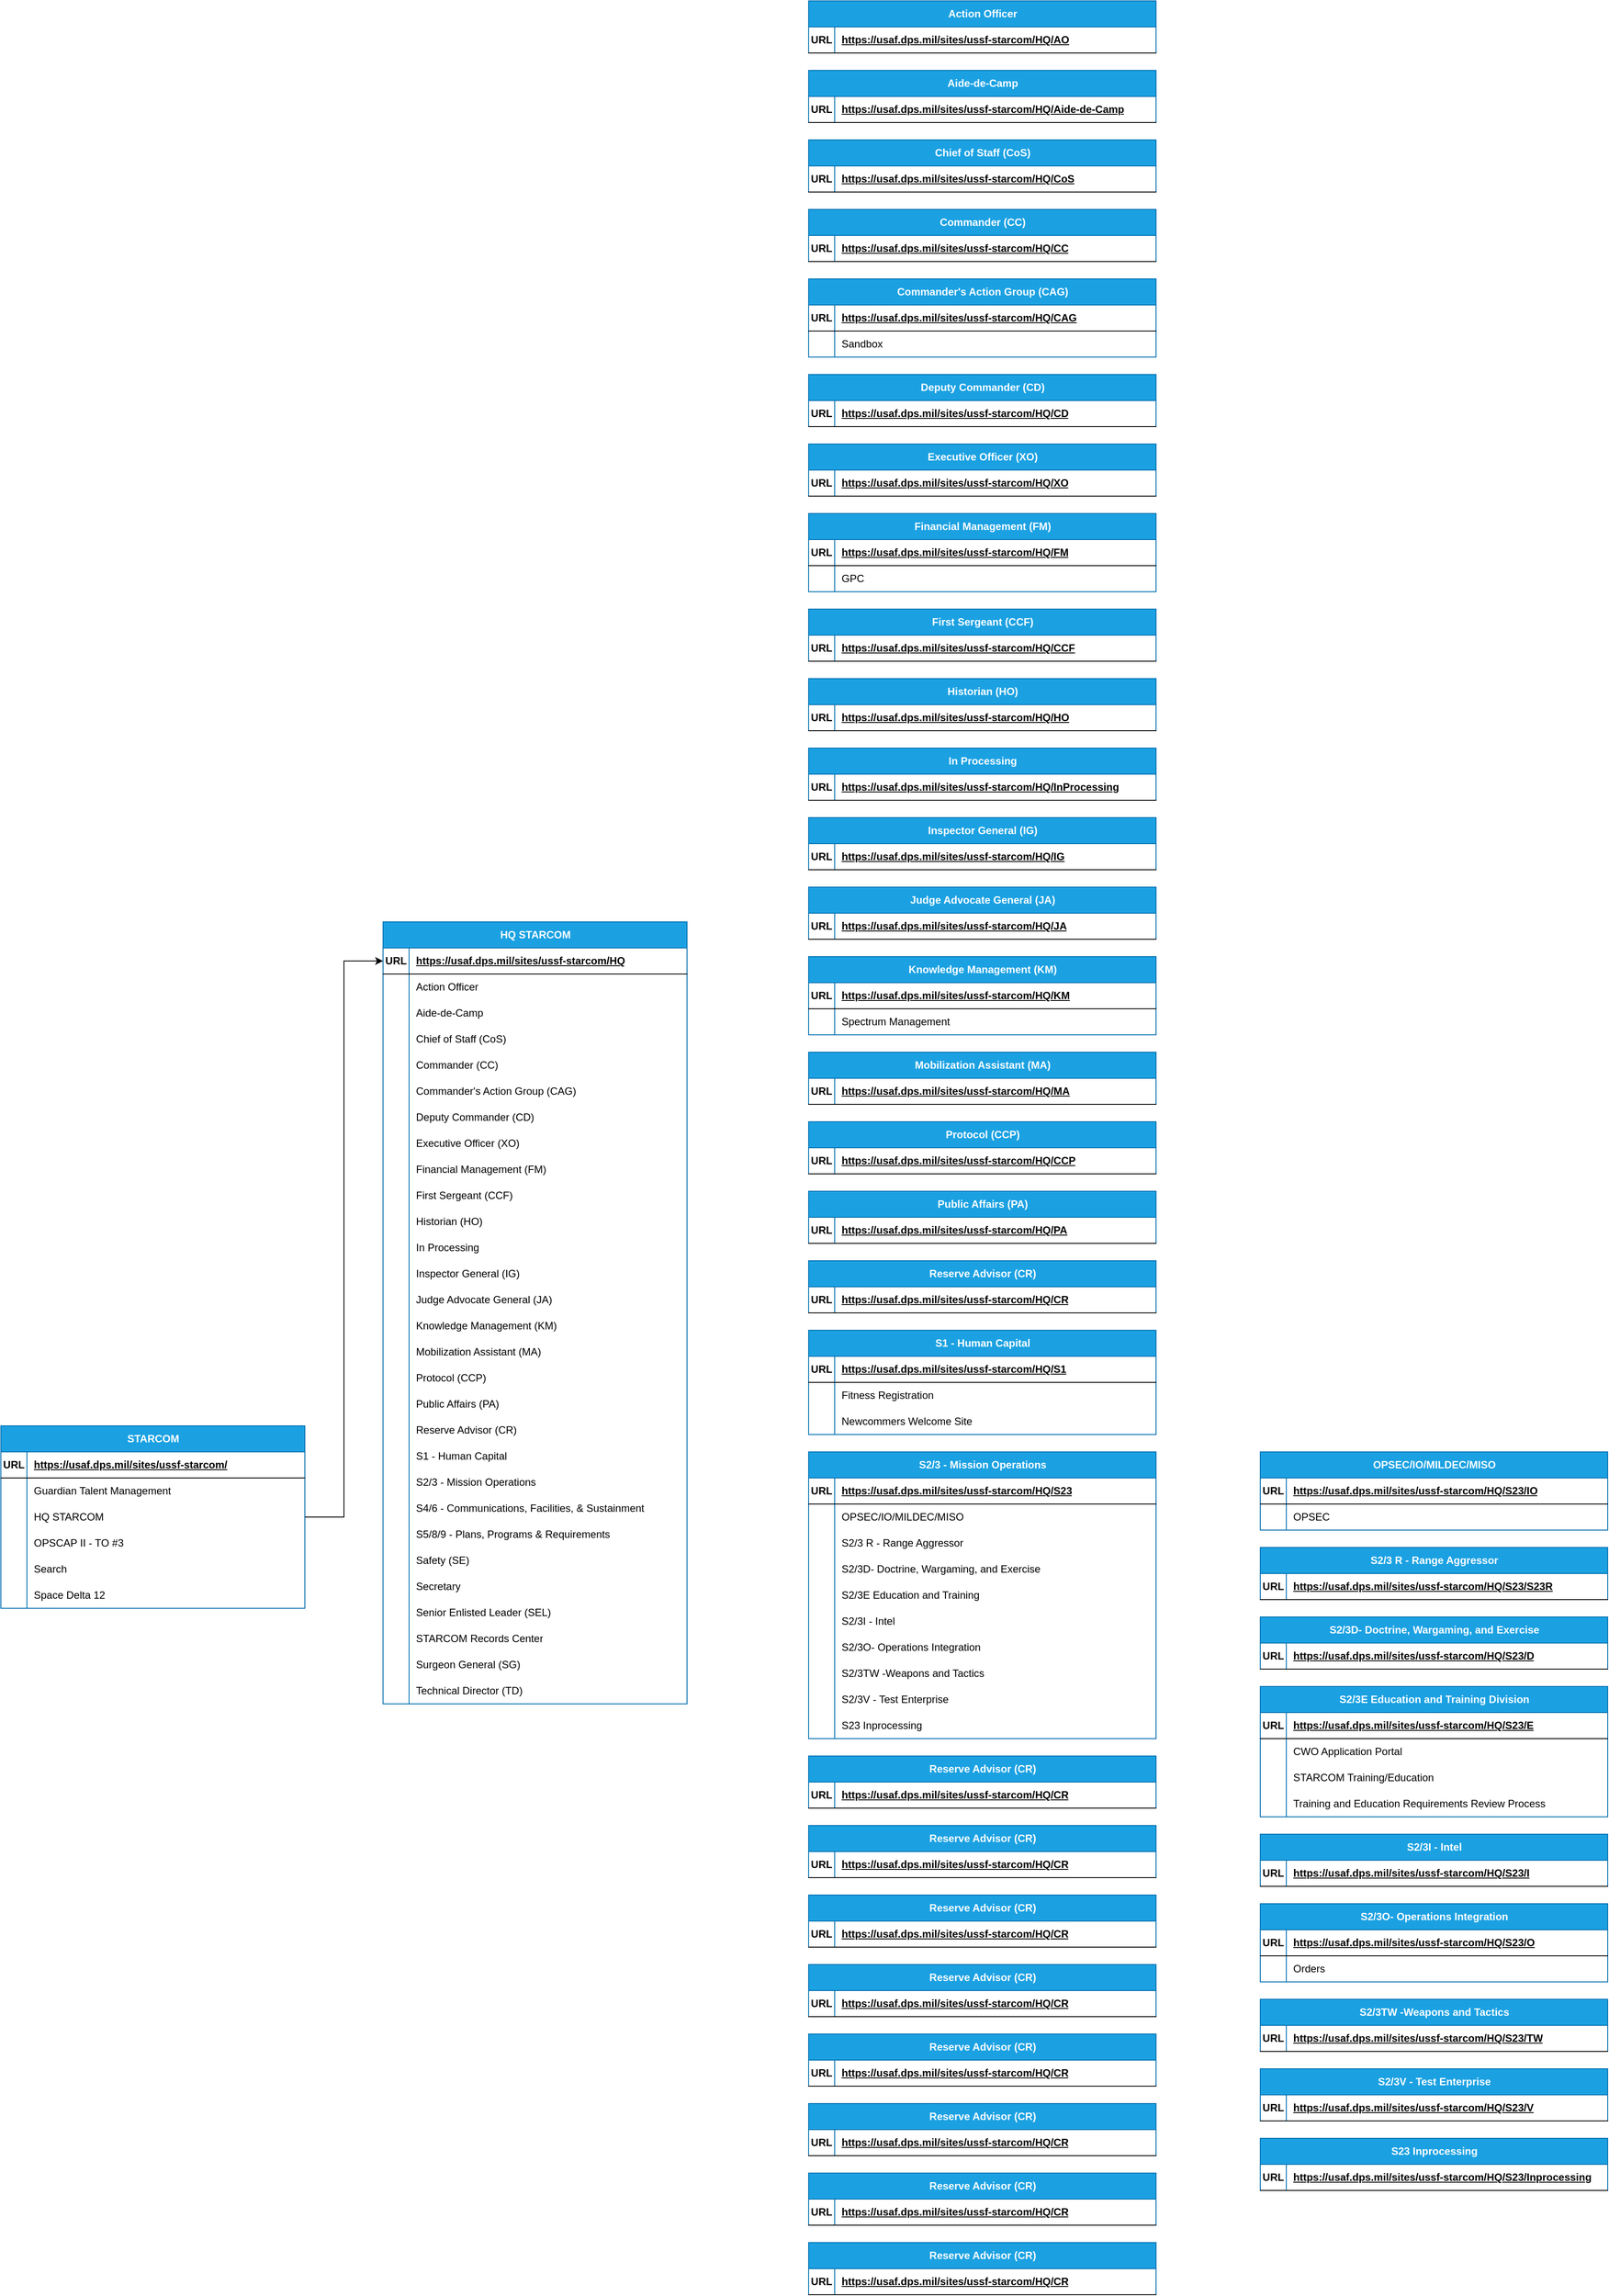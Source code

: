 <mxfile version="22.0.8" type="github">
  <diagram id="R2lEEEUBdFMjLlhIrx00" name="Page-1">
    <mxGraphModel dx="226" dy="2092" grid="1" gridSize="10" guides="1" tooltips="1" connect="1" arrows="1" fold="1" page="1" pageScale="1" pageWidth="850" pageHeight="1100" math="0" shadow="0" extFonts="Permanent Marker^https://fonts.googleapis.com/css?family=Permanent+Marker">
      <root>
        <mxCell id="0" />
        <mxCell id="1" parent="0" />
        <mxCell id="yXKJW0bCD5mQVNnPEWrl-1" value="STARCOM" style="shape=table;startSize=30;container=1;collapsible=1;childLayout=tableLayout;fixedRows=1;rowLines=0;fontStyle=1;align=center;resizeLast=1;html=1;fillColor=#1ba1e2;fontColor=#ffffff;strokeColor=#006EAF;" parent="1" vertex="1">
          <mxGeometry x="870" y="720" width="350" height="210" as="geometry">
            <mxRectangle x="870" y="70" width="100" height="30" as="alternateBounds" />
          </mxGeometry>
        </mxCell>
        <mxCell id="yXKJW0bCD5mQVNnPEWrl-2" value="" style="shape=tableRow;horizontal=0;startSize=0;swimlaneHead=0;swimlaneBody=0;fillColor=none;collapsible=0;dropTarget=0;points=[[0,0.5],[1,0.5]];portConstraint=eastwest;top=0;left=0;right=0;bottom=1;" parent="yXKJW0bCD5mQVNnPEWrl-1" vertex="1">
          <mxGeometry y="30" width="350" height="30" as="geometry" />
        </mxCell>
        <mxCell id="yXKJW0bCD5mQVNnPEWrl-3" value="URL" style="shape=partialRectangle;connectable=0;fillColor=none;top=0;left=0;bottom=0;right=0;fontStyle=1;overflow=hidden;whiteSpace=wrap;html=1;" parent="yXKJW0bCD5mQVNnPEWrl-2" vertex="1">
          <mxGeometry width="30" height="30" as="geometry">
            <mxRectangle width="30" height="30" as="alternateBounds" />
          </mxGeometry>
        </mxCell>
        <UserObject label="https://usaf.dps.mil/sites/ussf-starcom/" link="https://usaf.dps.mil/sites/ussf-starcom/" id="yXKJW0bCD5mQVNnPEWrl-4">
          <mxCell style="shape=partialRectangle;connectable=0;fillColor=none;top=0;left=0;bottom=0;right=0;align=left;spacingLeft=6;fontStyle=5;overflow=hidden;whiteSpace=wrap;html=1;" parent="yXKJW0bCD5mQVNnPEWrl-2" vertex="1">
            <mxGeometry x="30" width="320" height="30" as="geometry">
              <mxRectangle width="320" height="30" as="alternateBounds" />
            </mxGeometry>
          </mxCell>
        </UserObject>
        <mxCell id="yXKJW0bCD5mQVNnPEWrl-5" value="" style="shape=tableRow;horizontal=0;startSize=0;swimlaneHead=0;swimlaneBody=0;fillColor=none;collapsible=0;dropTarget=0;points=[[0,0.5],[1,0.5]];portConstraint=eastwest;top=0;left=0;right=0;bottom=0;" parent="yXKJW0bCD5mQVNnPEWrl-1" vertex="1">
          <mxGeometry y="60" width="350" height="30" as="geometry" />
        </mxCell>
        <mxCell id="yXKJW0bCD5mQVNnPEWrl-6" value="" style="shape=partialRectangle;connectable=0;fillColor=none;top=0;left=0;bottom=0;right=0;editable=1;overflow=hidden;whiteSpace=wrap;html=1;" parent="yXKJW0bCD5mQVNnPEWrl-5" vertex="1">
          <mxGeometry width="30" height="30" as="geometry">
            <mxRectangle width="30" height="30" as="alternateBounds" />
          </mxGeometry>
        </mxCell>
        <mxCell id="yXKJW0bCD5mQVNnPEWrl-7" value="Guardian Talent Management" style="shape=partialRectangle;connectable=0;fillColor=none;top=0;left=0;bottom=0;right=0;align=left;spacingLeft=6;overflow=hidden;whiteSpace=wrap;html=1;" parent="yXKJW0bCD5mQVNnPEWrl-5" vertex="1">
          <mxGeometry x="30" width="320" height="30" as="geometry">
            <mxRectangle width="320" height="30" as="alternateBounds" />
          </mxGeometry>
        </mxCell>
        <mxCell id="yXKJW0bCD5mQVNnPEWrl-8" value="" style="shape=tableRow;horizontal=0;startSize=0;swimlaneHead=0;swimlaneBody=0;fillColor=none;collapsible=0;dropTarget=0;points=[[0,0.5],[1,0.5]];portConstraint=eastwest;top=0;left=0;right=0;bottom=0;" parent="yXKJW0bCD5mQVNnPEWrl-1" vertex="1">
          <mxGeometry y="90" width="350" height="30" as="geometry" />
        </mxCell>
        <mxCell id="yXKJW0bCD5mQVNnPEWrl-9" value="" style="shape=partialRectangle;connectable=0;fillColor=none;top=0;left=0;bottom=0;right=0;editable=1;overflow=hidden;whiteSpace=wrap;html=1;" parent="yXKJW0bCD5mQVNnPEWrl-8" vertex="1">
          <mxGeometry width="30" height="30" as="geometry">
            <mxRectangle width="30" height="30" as="alternateBounds" />
          </mxGeometry>
        </mxCell>
        <mxCell id="yXKJW0bCD5mQVNnPEWrl-10" value="HQ STARCOM" style="shape=partialRectangle;connectable=0;fillColor=none;top=0;left=0;bottom=0;right=0;align=left;spacingLeft=6;overflow=hidden;whiteSpace=wrap;html=1;" parent="yXKJW0bCD5mQVNnPEWrl-8" vertex="1">
          <mxGeometry x="30" width="320" height="30" as="geometry">
            <mxRectangle width="320" height="30" as="alternateBounds" />
          </mxGeometry>
        </mxCell>
        <mxCell id="yXKJW0bCD5mQVNnPEWrl-11" value="" style="shape=tableRow;horizontal=0;startSize=0;swimlaneHead=0;swimlaneBody=0;fillColor=none;collapsible=0;dropTarget=0;points=[[0,0.5],[1,0.5]];portConstraint=eastwest;top=0;left=0;right=0;bottom=0;" parent="yXKJW0bCD5mQVNnPEWrl-1" vertex="1">
          <mxGeometry y="120" width="350" height="30" as="geometry" />
        </mxCell>
        <mxCell id="yXKJW0bCD5mQVNnPEWrl-12" value="" style="shape=partialRectangle;connectable=0;fillColor=none;top=0;left=0;bottom=0;right=0;editable=1;overflow=hidden;whiteSpace=wrap;html=1;" parent="yXKJW0bCD5mQVNnPEWrl-11" vertex="1">
          <mxGeometry width="30" height="30" as="geometry">
            <mxRectangle width="30" height="30" as="alternateBounds" />
          </mxGeometry>
        </mxCell>
        <mxCell id="yXKJW0bCD5mQVNnPEWrl-13" value="OPSCAP II - TO #3" style="shape=partialRectangle;connectable=0;fillColor=none;top=0;left=0;bottom=0;right=0;align=left;spacingLeft=6;overflow=hidden;whiteSpace=wrap;html=1;" parent="yXKJW0bCD5mQVNnPEWrl-11" vertex="1">
          <mxGeometry x="30" width="320" height="30" as="geometry">
            <mxRectangle width="320" height="30" as="alternateBounds" />
          </mxGeometry>
        </mxCell>
        <mxCell id="yXKJW0bCD5mQVNnPEWrl-14" value="" style="shape=tableRow;horizontal=0;startSize=0;swimlaneHead=0;swimlaneBody=0;fillColor=none;collapsible=0;dropTarget=0;points=[[0,0.5],[1,0.5]];portConstraint=eastwest;top=0;left=0;right=0;bottom=0;" parent="yXKJW0bCD5mQVNnPEWrl-1" vertex="1">
          <mxGeometry y="150" width="350" height="30" as="geometry" />
        </mxCell>
        <mxCell id="yXKJW0bCD5mQVNnPEWrl-15" value="" style="shape=partialRectangle;connectable=0;fillColor=none;top=0;left=0;bottom=0;right=0;editable=1;overflow=hidden;whiteSpace=wrap;html=1;" parent="yXKJW0bCD5mQVNnPEWrl-14" vertex="1">
          <mxGeometry width="30" height="30" as="geometry">
            <mxRectangle width="30" height="30" as="alternateBounds" />
          </mxGeometry>
        </mxCell>
        <mxCell id="yXKJW0bCD5mQVNnPEWrl-16" value="Search" style="shape=partialRectangle;connectable=0;fillColor=none;top=0;left=0;bottom=0;right=0;align=left;spacingLeft=6;overflow=hidden;whiteSpace=wrap;html=1;" parent="yXKJW0bCD5mQVNnPEWrl-14" vertex="1">
          <mxGeometry x="30" width="320" height="30" as="geometry">
            <mxRectangle width="320" height="30" as="alternateBounds" />
          </mxGeometry>
        </mxCell>
        <mxCell id="yXKJW0bCD5mQVNnPEWrl-17" value="" style="shape=tableRow;horizontal=0;startSize=0;swimlaneHead=0;swimlaneBody=0;fillColor=none;collapsible=0;dropTarget=0;points=[[0,0.5],[1,0.5]];portConstraint=eastwest;top=0;left=0;right=0;bottom=0;" parent="yXKJW0bCD5mQVNnPEWrl-1" vertex="1">
          <mxGeometry y="180" width="350" height="30" as="geometry" />
        </mxCell>
        <mxCell id="yXKJW0bCD5mQVNnPEWrl-18" value="" style="shape=partialRectangle;connectable=0;fillColor=none;top=0;left=0;bottom=0;right=0;editable=1;overflow=hidden;whiteSpace=wrap;html=1;" parent="yXKJW0bCD5mQVNnPEWrl-17" vertex="1">
          <mxGeometry width="30" height="30" as="geometry">
            <mxRectangle width="30" height="30" as="alternateBounds" />
          </mxGeometry>
        </mxCell>
        <mxCell id="yXKJW0bCD5mQVNnPEWrl-19" value="Space Delta 12" style="shape=partialRectangle;connectable=0;fillColor=none;top=0;left=0;bottom=0;right=0;align=left;spacingLeft=6;overflow=hidden;whiteSpace=wrap;html=1;" parent="yXKJW0bCD5mQVNnPEWrl-17" vertex="1">
          <mxGeometry x="30" width="320" height="30" as="geometry">
            <mxRectangle width="320" height="30" as="alternateBounds" />
          </mxGeometry>
        </mxCell>
        <mxCell id="yXKJW0bCD5mQVNnPEWrl-20" value="HQ STARCOM" style="shape=table;startSize=30;container=1;collapsible=1;childLayout=tableLayout;fixedRows=1;rowLines=0;fontStyle=1;align=center;resizeLast=1;html=1;fillColor=#1ba1e2;fontColor=#ffffff;strokeColor=#006EAF;" parent="1" vertex="1">
          <mxGeometry x="1310" y="140" width="350" height="900" as="geometry" />
        </mxCell>
        <mxCell id="yXKJW0bCD5mQVNnPEWrl-21" value="" style="shape=tableRow;horizontal=0;startSize=0;swimlaneHead=0;swimlaneBody=0;fillColor=none;collapsible=0;dropTarget=0;points=[[0,0.5],[1,0.5]];portConstraint=eastwest;top=0;left=0;right=0;bottom=1;" parent="yXKJW0bCD5mQVNnPEWrl-20" vertex="1">
          <mxGeometry y="30" width="350" height="30" as="geometry" />
        </mxCell>
        <mxCell id="yXKJW0bCD5mQVNnPEWrl-22" value="URL" style="shape=partialRectangle;connectable=0;fillColor=none;top=0;left=0;bottom=0;right=0;fontStyle=1;overflow=hidden;whiteSpace=wrap;html=1;" parent="yXKJW0bCD5mQVNnPEWrl-21" vertex="1">
          <mxGeometry width="30" height="30" as="geometry">
            <mxRectangle width="30" height="30" as="alternateBounds" />
          </mxGeometry>
        </mxCell>
        <UserObject label="https://usaf.dps.mil/sites/ussf-starcom/HQ" link="https://usaf.dps.mil/sites/ussf-starcom/" id="yXKJW0bCD5mQVNnPEWrl-23">
          <mxCell style="shape=partialRectangle;connectable=0;fillColor=none;top=0;left=0;bottom=0;right=0;align=left;spacingLeft=6;fontStyle=5;overflow=hidden;whiteSpace=wrap;html=1;" parent="yXKJW0bCD5mQVNnPEWrl-21" vertex="1">
            <mxGeometry x="30" width="320" height="30" as="geometry">
              <mxRectangle width="320" height="30" as="alternateBounds" />
            </mxGeometry>
          </mxCell>
        </UserObject>
        <mxCell id="yXKJW0bCD5mQVNnPEWrl-24" value="" style="shape=tableRow;horizontal=0;startSize=0;swimlaneHead=0;swimlaneBody=0;fillColor=none;collapsible=0;dropTarget=0;points=[[0,0.5],[1,0.5]];portConstraint=eastwest;top=0;left=0;right=0;bottom=0;" parent="yXKJW0bCD5mQVNnPEWrl-20" vertex="1">
          <mxGeometry y="60" width="350" height="30" as="geometry" />
        </mxCell>
        <mxCell id="yXKJW0bCD5mQVNnPEWrl-25" value="" style="shape=partialRectangle;connectable=0;fillColor=none;top=0;left=0;bottom=0;right=0;editable=1;overflow=hidden;whiteSpace=wrap;html=1;" parent="yXKJW0bCD5mQVNnPEWrl-24" vertex="1">
          <mxGeometry width="30" height="30" as="geometry">
            <mxRectangle width="30" height="30" as="alternateBounds" />
          </mxGeometry>
        </mxCell>
        <mxCell id="yXKJW0bCD5mQVNnPEWrl-26" value="Action Officer" style="shape=partialRectangle;connectable=0;fillColor=none;top=0;left=0;bottom=0;right=0;align=left;spacingLeft=6;overflow=hidden;whiteSpace=wrap;html=1;" parent="yXKJW0bCD5mQVNnPEWrl-24" vertex="1">
          <mxGeometry x="30" width="320" height="30" as="geometry">
            <mxRectangle width="320" height="30" as="alternateBounds" />
          </mxGeometry>
        </mxCell>
        <mxCell id="yXKJW0bCD5mQVNnPEWrl-27" value="" style="shape=tableRow;horizontal=0;startSize=0;swimlaneHead=0;swimlaneBody=0;fillColor=none;collapsible=0;dropTarget=0;points=[[0,0.5],[1,0.5]];portConstraint=eastwest;top=0;left=0;right=0;bottom=0;" parent="yXKJW0bCD5mQVNnPEWrl-20" vertex="1">
          <mxGeometry y="90" width="350" height="30" as="geometry" />
        </mxCell>
        <mxCell id="yXKJW0bCD5mQVNnPEWrl-28" value="" style="shape=partialRectangle;connectable=0;fillColor=none;top=0;left=0;bottom=0;right=0;editable=1;overflow=hidden;whiteSpace=wrap;html=1;" parent="yXKJW0bCD5mQVNnPEWrl-27" vertex="1">
          <mxGeometry width="30" height="30" as="geometry">
            <mxRectangle width="30" height="30" as="alternateBounds" />
          </mxGeometry>
        </mxCell>
        <mxCell id="yXKJW0bCD5mQVNnPEWrl-29" value="Aide-de-Camp" style="shape=partialRectangle;connectable=0;fillColor=none;top=0;left=0;bottom=0;right=0;align=left;spacingLeft=6;overflow=hidden;whiteSpace=wrap;html=1;" parent="yXKJW0bCD5mQVNnPEWrl-27" vertex="1">
          <mxGeometry x="30" width="320" height="30" as="geometry">
            <mxRectangle width="320" height="30" as="alternateBounds" />
          </mxGeometry>
        </mxCell>
        <mxCell id="yXKJW0bCD5mQVNnPEWrl-30" value="" style="shape=tableRow;horizontal=0;startSize=0;swimlaneHead=0;swimlaneBody=0;fillColor=none;collapsible=0;dropTarget=0;points=[[0,0.5],[1,0.5]];portConstraint=eastwest;top=0;left=0;right=0;bottom=0;" parent="yXKJW0bCD5mQVNnPEWrl-20" vertex="1">
          <mxGeometry y="120" width="350" height="30" as="geometry" />
        </mxCell>
        <mxCell id="yXKJW0bCD5mQVNnPEWrl-31" value="" style="shape=partialRectangle;connectable=0;fillColor=none;top=0;left=0;bottom=0;right=0;editable=1;overflow=hidden;whiteSpace=wrap;html=1;" parent="yXKJW0bCD5mQVNnPEWrl-30" vertex="1">
          <mxGeometry width="30" height="30" as="geometry">
            <mxRectangle width="30" height="30" as="alternateBounds" />
          </mxGeometry>
        </mxCell>
        <mxCell id="yXKJW0bCD5mQVNnPEWrl-32" value="Chief of Staff (CoS)" style="shape=partialRectangle;connectable=0;fillColor=none;top=0;left=0;bottom=0;right=0;align=left;spacingLeft=6;overflow=hidden;whiteSpace=wrap;html=1;" parent="yXKJW0bCD5mQVNnPEWrl-30" vertex="1">
          <mxGeometry x="30" width="320" height="30" as="geometry">
            <mxRectangle width="320" height="30" as="alternateBounds" />
          </mxGeometry>
        </mxCell>
        <mxCell id="yXKJW0bCD5mQVNnPEWrl-33" value="" style="shape=tableRow;horizontal=0;startSize=0;swimlaneHead=0;swimlaneBody=0;fillColor=none;collapsible=0;dropTarget=0;points=[[0,0.5],[1,0.5]];portConstraint=eastwest;top=0;left=0;right=0;bottom=0;" parent="yXKJW0bCD5mQVNnPEWrl-20" vertex="1">
          <mxGeometry y="150" width="350" height="30" as="geometry" />
        </mxCell>
        <mxCell id="yXKJW0bCD5mQVNnPEWrl-34" value="" style="shape=partialRectangle;connectable=0;fillColor=none;top=0;left=0;bottom=0;right=0;editable=1;overflow=hidden;whiteSpace=wrap;html=1;" parent="yXKJW0bCD5mQVNnPEWrl-33" vertex="1">
          <mxGeometry width="30" height="30" as="geometry">
            <mxRectangle width="30" height="30" as="alternateBounds" />
          </mxGeometry>
        </mxCell>
        <mxCell id="yXKJW0bCD5mQVNnPEWrl-35" value="Commander (CC)" style="shape=partialRectangle;connectable=0;fillColor=none;top=0;left=0;bottom=0;right=0;align=left;spacingLeft=6;overflow=hidden;whiteSpace=wrap;html=1;" parent="yXKJW0bCD5mQVNnPEWrl-33" vertex="1">
          <mxGeometry x="30" width="320" height="30" as="geometry">
            <mxRectangle width="320" height="30" as="alternateBounds" />
          </mxGeometry>
        </mxCell>
        <mxCell id="yXKJW0bCD5mQVNnPEWrl-36" value="" style="shape=tableRow;horizontal=0;startSize=0;swimlaneHead=0;swimlaneBody=0;fillColor=none;collapsible=0;dropTarget=0;points=[[0,0.5],[1,0.5]];portConstraint=eastwest;top=0;left=0;right=0;bottom=0;" parent="yXKJW0bCD5mQVNnPEWrl-20" vertex="1">
          <mxGeometry y="180" width="350" height="30" as="geometry" />
        </mxCell>
        <mxCell id="yXKJW0bCD5mQVNnPEWrl-37" value="" style="shape=partialRectangle;connectable=0;fillColor=none;top=0;left=0;bottom=0;right=0;editable=1;overflow=hidden;whiteSpace=wrap;html=1;" parent="yXKJW0bCD5mQVNnPEWrl-36" vertex="1">
          <mxGeometry width="30" height="30" as="geometry">
            <mxRectangle width="30" height="30" as="alternateBounds" />
          </mxGeometry>
        </mxCell>
        <mxCell id="yXKJW0bCD5mQVNnPEWrl-38" value="Commander&#39;s Action Group (CAG)" style="shape=partialRectangle;connectable=0;fillColor=none;top=0;left=0;bottom=0;right=0;align=left;spacingLeft=6;overflow=hidden;whiteSpace=wrap;html=1;" parent="yXKJW0bCD5mQVNnPEWrl-36" vertex="1">
          <mxGeometry x="30" width="320" height="30" as="geometry">
            <mxRectangle width="320" height="30" as="alternateBounds" />
          </mxGeometry>
        </mxCell>
        <mxCell id="IQdVZlTppCyThyp3Urzk-1" value="" style="shape=tableRow;horizontal=0;startSize=0;swimlaneHead=0;swimlaneBody=0;fillColor=none;collapsible=0;dropTarget=0;points=[[0,0.5],[1,0.5]];portConstraint=eastwest;top=0;left=0;right=0;bottom=0;" parent="yXKJW0bCD5mQVNnPEWrl-20" vertex="1">
          <mxGeometry y="210" width="350" height="30" as="geometry" />
        </mxCell>
        <mxCell id="IQdVZlTppCyThyp3Urzk-2" value="" style="shape=partialRectangle;connectable=0;fillColor=none;top=0;left=0;bottom=0;right=0;editable=1;overflow=hidden;whiteSpace=wrap;html=1;" parent="IQdVZlTppCyThyp3Urzk-1" vertex="1">
          <mxGeometry width="30" height="30" as="geometry">
            <mxRectangle width="30" height="30" as="alternateBounds" />
          </mxGeometry>
        </mxCell>
        <mxCell id="IQdVZlTppCyThyp3Urzk-3" value="Deputy Commander (CD)" style="shape=partialRectangle;connectable=0;fillColor=none;top=0;left=0;bottom=0;right=0;align=left;spacingLeft=6;overflow=hidden;whiteSpace=wrap;html=1;" parent="IQdVZlTppCyThyp3Urzk-1" vertex="1">
          <mxGeometry x="30" width="320" height="30" as="geometry">
            <mxRectangle width="320" height="30" as="alternateBounds" />
          </mxGeometry>
        </mxCell>
        <mxCell id="IQdVZlTppCyThyp3Urzk-4" value="" style="shape=tableRow;horizontal=0;startSize=0;swimlaneHead=0;swimlaneBody=0;fillColor=none;collapsible=0;dropTarget=0;points=[[0,0.5],[1,0.5]];portConstraint=eastwest;top=0;left=0;right=0;bottom=0;" parent="yXKJW0bCD5mQVNnPEWrl-20" vertex="1">
          <mxGeometry y="240" width="350" height="30" as="geometry" />
        </mxCell>
        <mxCell id="IQdVZlTppCyThyp3Urzk-5" value="" style="shape=partialRectangle;connectable=0;fillColor=none;top=0;left=0;bottom=0;right=0;editable=1;overflow=hidden;whiteSpace=wrap;html=1;" parent="IQdVZlTppCyThyp3Urzk-4" vertex="1">
          <mxGeometry width="30" height="30" as="geometry">
            <mxRectangle width="30" height="30" as="alternateBounds" />
          </mxGeometry>
        </mxCell>
        <mxCell id="IQdVZlTppCyThyp3Urzk-6" value="Executive Officer (XO)" style="shape=partialRectangle;connectable=0;fillColor=none;top=0;left=0;bottom=0;right=0;align=left;spacingLeft=6;overflow=hidden;whiteSpace=wrap;html=1;" parent="IQdVZlTppCyThyp3Urzk-4" vertex="1">
          <mxGeometry x="30" width="320" height="30" as="geometry">
            <mxRectangle width="320" height="30" as="alternateBounds" />
          </mxGeometry>
        </mxCell>
        <mxCell id="IQdVZlTppCyThyp3Urzk-7" value="" style="shape=tableRow;horizontal=0;startSize=0;swimlaneHead=0;swimlaneBody=0;fillColor=none;collapsible=0;dropTarget=0;points=[[0,0.5],[1,0.5]];portConstraint=eastwest;top=0;left=0;right=0;bottom=0;" parent="yXKJW0bCD5mQVNnPEWrl-20" vertex="1">
          <mxGeometry y="270" width="350" height="30" as="geometry" />
        </mxCell>
        <mxCell id="IQdVZlTppCyThyp3Urzk-8" value="" style="shape=partialRectangle;connectable=0;fillColor=none;top=0;left=0;bottom=0;right=0;editable=1;overflow=hidden;whiteSpace=wrap;html=1;" parent="IQdVZlTppCyThyp3Urzk-7" vertex="1">
          <mxGeometry width="30" height="30" as="geometry">
            <mxRectangle width="30" height="30" as="alternateBounds" />
          </mxGeometry>
        </mxCell>
        <mxCell id="IQdVZlTppCyThyp3Urzk-9" value="Financial Management (FM)" style="shape=partialRectangle;connectable=0;fillColor=none;top=0;left=0;bottom=0;right=0;align=left;spacingLeft=6;overflow=hidden;whiteSpace=wrap;html=1;" parent="IQdVZlTppCyThyp3Urzk-7" vertex="1">
          <mxGeometry x="30" width="320" height="30" as="geometry">
            <mxRectangle width="320" height="30" as="alternateBounds" />
          </mxGeometry>
        </mxCell>
        <mxCell id="IQdVZlTppCyThyp3Urzk-10" value="" style="shape=tableRow;horizontal=0;startSize=0;swimlaneHead=0;swimlaneBody=0;fillColor=none;collapsible=0;dropTarget=0;points=[[0,0.5],[1,0.5]];portConstraint=eastwest;top=0;left=0;right=0;bottom=0;" parent="yXKJW0bCD5mQVNnPEWrl-20" vertex="1">
          <mxGeometry y="300" width="350" height="30" as="geometry" />
        </mxCell>
        <mxCell id="IQdVZlTppCyThyp3Urzk-11" value="" style="shape=partialRectangle;connectable=0;fillColor=none;top=0;left=0;bottom=0;right=0;editable=1;overflow=hidden;whiteSpace=wrap;html=1;" parent="IQdVZlTppCyThyp3Urzk-10" vertex="1">
          <mxGeometry width="30" height="30" as="geometry">
            <mxRectangle width="30" height="30" as="alternateBounds" />
          </mxGeometry>
        </mxCell>
        <mxCell id="IQdVZlTppCyThyp3Urzk-12" value="First Sergeant (CCF)" style="shape=partialRectangle;connectable=0;fillColor=none;top=0;left=0;bottom=0;right=0;align=left;spacingLeft=6;overflow=hidden;whiteSpace=wrap;html=1;" parent="IQdVZlTppCyThyp3Urzk-10" vertex="1">
          <mxGeometry x="30" width="320" height="30" as="geometry">
            <mxRectangle width="320" height="30" as="alternateBounds" />
          </mxGeometry>
        </mxCell>
        <mxCell id="IQdVZlTppCyThyp3Urzk-13" value="" style="shape=tableRow;horizontal=0;startSize=0;swimlaneHead=0;swimlaneBody=0;fillColor=none;collapsible=0;dropTarget=0;points=[[0,0.5],[1,0.5]];portConstraint=eastwest;top=0;left=0;right=0;bottom=0;" parent="yXKJW0bCD5mQVNnPEWrl-20" vertex="1">
          <mxGeometry y="330" width="350" height="30" as="geometry" />
        </mxCell>
        <mxCell id="IQdVZlTppCyThyp3Urzk-14" value="" style="shape=partialRectangle;connectable=0;fillColor=none;top=0;left=0;bottom=0;right=0;editable=1;overflow=hidden;whiteSpace=wrap;html=1;" parent="IQdVZlTppCyThyp3Urzk-13" vertex="1">
          <mxGeometry width="30" height="30" as="geometry">
            <mxRectangle width="30" height="30" as="alternateBounds" />
          </mxGeometry>
        </mxCell>
        <mxCell id="IQdVZlTppCyThyp3Urzk-15" value="Historian (HO)" style="shape=partialRectangle;connectable=0;fillColor=none;top=0;left=0;bottom=0;right=0;align=left;spacingLeft=6;overflow=hidden;whiteSpace=wrap;html=1;" parent="IQdVZlTppCyThyp3Urzk-13" vertex="1">
          <mxGeometry x="30" width="320" height="30" as="geometry">
            <mxRectangle width="320" height="30" as="alternateBounds" />
          </mxGeometry>
        </mxCell>
        <mxCell id="IQdVZlTppCyThyp3Urzk-16" value="" style="shape=tableRow;horizontal=0;startSize=0;swimlaneHead=0;swimlaneBody=0;fillColor=none;collapsible=0;dropTarget=0;points=[[0,0.5],[1,0.5]];portConstraint=eastwest;top=0;left=0;right=0;bottom=0;" parent="yXKJW0bCD5mQVNnPEWrl-20" vertex="1">
          <mxGeometry y="360" width="350" height="30" as="geometry" />
        </mxCell>
        <mxCell id="IQdVZlTppCyThyp3Urzk-17" value="" style="shape=partialRectangle;connectable=0;fillColor=none;top=0;left=0;bottom=0;right=0;editable=1;overflow=hidden;whiteSpace=wrap;html=1;" parent="IQdVZlTppCyThyp3Urzk-16" vertex="1">
          <mxGeometry width="30" height="30" as="geometry">
            <mxRectangle width="30" height="30" as="alternateBounds" />
          </mxGeometry>
        </mxCell>
        <mxCell id="IQdVZlTppCyThyp3Urzk-18" value="In Processing" style="shape=partialRectangle;connectable=0;fillColor=none;top=0;left=0;bottom=0;right=0;align=left;spacingLeft=6;overflow=hidden;whiteSpace=wrap;html=1;" parent="IQdVZlTppCyThyp3Urzk-16" vertex="1">
          <mxGeometry x="30" width="320" height="30" as="geometry">
            <mxRectangle width="320" height="30" as="alternateBounds" />
          </mxGeometry>
        </mxCell>
        <mxCell id="IQdVZlTppCyThyp3Urzk-19" value="" style="shape=tableRow;horizontal=0;startSize=0;swimlaneHead=0;swimlaneBody=0;fillColor=none;collapsible=0;dropTarget=0;points=[[0,0.5],[1,0.5]];portConstraint=eastwest;top=0;left=0;right=0;bottom=0;" parent="yXKJW0bCD5mQVNnPEWrl-20" vertex="1">
          <mxGeometry y="390" width="350" height="30" as="geometry" />
        </mxCell>
        <mxCell id="IQdVZlTppCyThyp3Urzk-20" value="" style="shape=partialRectangle;connectable=0;fillColor=none;top=0;left=0;bottom=0;right=0;editable=1;overflow=hidden;whiteSpace=wrap;html=1;" parent="IQdVZlTppCyThyp3Urzk-19" vertex="1">
          <mxGeometry width="30" height="30" as="geometry">
            <mxRectangle width="30" height="30" as="alternateBounds" />
          </mxGeometry>
        </mxCell>
        <mxCell id="IQdVZlTppCyThyp3Urzk-21" value="Inspector General (IG)" style="shape=partialRectangle;connectable=0;fillColor=none;top=0;left=0;bottom=0;right=0;align=left;spacingLeft=6;overflow=hidden;whiteSpace=wrap;html=1;" parent="IQdVZlTppCyThyp3Urzk-19" vertex="1">
          <mxGeometry x="30" width="320" height="30" as="geometry">
            <mxRectangle width="320" height="30" as="alternateBounds" />
          </mxGeometry>
        </mxCell>
        <mxCell id="IQdVZlTppCyThyp3Urzk-22" value="" style="shape=tableRow;horizontal=0;startSize=0;swimlaneHead=0;swimlaneBody=0;fillColor=none;collapsible=0;dropTarget=0;points=[[0,0.5],[1,0.5]];portConstraint=eastwest;top=0;left=0;right=0;bottom=0;" parent="yXKJW0bCD5mQVNnPEWrl-20" vertex="1">
          <mxGeometry y="420" width="350" height="30" as="geometry" />
        </mxCell>
        <mxCell id="IQdVZlTppCyThyp3Urzk-23" value="" style="shape=partialRectangle;connectable=0;fillColor=none;top=0;left=0;bottom=0;right=0;editable=1;overflow=hidden;whiteSpace=wrap;html=1;" parent="IQdVZlTppCyThyp3Urzk-22" vertex="1">
          <mxGeometry width="30" height="30" as="geometry">
            <mxRectangle width="30" height="30" as="alternateBounds" />
          </mxGeometry>
        </mxCell>
        <mxCell id="IQdVZlTppCyThyp3Urzk-24" value="Judge Advocate General (JA)" style="shape=partialRectangle;connectable=0;fillColor=none;top=0;left=0;bottom=0;right=0;align=left;spacingLeft=6;overflow=hidden;whiteSpace=wrap;html=1;" parent="IQdVZlTppCyThyp3Urzk-22" vertex="1">
          <mxGeometry x="30" width="320" height="30" as="geometry">
            <mxRectangle width="320" height="30" as="alternateBounds" />
          </mxGeometry>
        </mxCell>
        <mxCell id="IQdVZlTppCyThyp3Urzk-25" value="" style="shape=tableRow;horizontal=0;startSize=0;swimlaneHead=0;swimlaneBody=0;fillColor=none;collapsible=0;dropTarget=0;points=[[0,0.5],[1,0.5]];portConstraint=eastwest;top=0;left=0;right=0;bottom=0;" parent="yXKJW0bCD5mQVNnPEWrl-20" vertex="1">
          <mxGeometry y="450" width="350" height="30" as="geometry" />
        </mxCell>
        <mxCell id="IQdVZlTppCyThyp3Urzk-26" value="" style="shape=partialRectangle;connectable=0;fillColor=none;top=0;left=0;bottom=0;right=0;editable=1;overflow=hidden;whiteSpace=wrap;html=1;" parent="IQdVZlTppCyThyp3Urzk-25" vertex="1">
          <mxGeometry width="30" height="30" as="geometry">
            <mxRectangle width="30" height="30" as="alternateBounds" />
          </mxGeometry>
        </mxCell>
        <mxCell id="IQdVZlTppCyThyp3Urzk-27" value="Knowledge Management (KM)" style="shape=partialRectangle;connectable=0;fillColor=none;top=0;left=0;bottom=0;right=0;align=left;spacingLeft=6;overflow=hidden;whiteSpace=wrap;html=1;" parent="IQdVZlTppCyThyp3Urzk-25" vertex="1">
          <mxGeometry x="30" width="320" height="30" as="geometry">
            <mxRectangle width="320" height="30" as="alternateBounds" />
          </mxGeometry>
        </mxCell>
        <mxCell id="IQdVZlTppCyThyp3Urzk-28" value="" style="shape=tableRow;horizontal=0;startSize=0;swimlaneHead=0;swimlaneBody=0;fillColor=none;collapsible=0;dropTarget=0;points=[[0,0.5],[1,0.5]];portConstraint=eastwest;top=0;left=0;right=0;bottom=0;" parent="yXKJW0bCD5mQVNnPEWrl-20" vertex="1">
          <mxGeometry y="480" width="350" height="30" as="geometry" />
        </mxCell>
        <mxCell id="IQdVZlTppCyThyp3Urzk-29" value="" style="shape=partialRectangle;connectable=0;fillColor=none;top=0;left=0;bottom=0;right=0;editable=1;overflow=hidden;whiteSpace=wrap;html=1;" parent="IQdVZlTppCyThyp3Urzk-28" vertex="1">
          <mxGeometry width="30" height="30" as="geometry">
            <mxRectangle width="30" height="30" as="alternateBounds" />
          </mxGeometry>
        </mxCell>
        <mxCell id="IQdVZlTppCyThyp3Urzk-30" value="Mobilization Assistant (MA)" style="shape=partialRectangle;connectable=0;fillColor=none;top=0;left=0;bottom=0;right=0;align=left;spacingLeft=6;overflow=hidden;whiteSpace=wrap;html=1;" parent="IQdVZlTppCyThyp3Urzk-28" vertex="1">
          <mxGeometry x="30" width="320" height="30" as="geometry">
            <mxRectangle width="320" height="30" as="alternateBounds" />
          </mxGeometry>
        </mxCell>
        <mxCell id="IQdVZlTppCyThyp3Urzk-31" value="" style="shape=tableRow;horizontal=0;startSize=0;swimlaneHead=0;swimlaneBody=0;fillColor=none;collapsible=0;dropTarget=0;points=[[0,0.5],[1,0.5]];portConstraint=eastwest;top=0;left=0;right=0;bottom=0;" parent="yXKJW0bCD5mQVNnPEWrl-20" vertex="1">
          <mxGeometry y="510" width="350" height="30" as="geometry" />
        </mxCell>
        <mxCell id="IQdVZlTppCyThyp3Urzk-32" value="" style="shape=partialRectangle;connectable=0;fillColor=none;top=0;left=0;bottom=0;right=0;editable=1;overflow=hidden;whiteSpace=wrap;html=1;" parent="IQdVZlTppCyThyp3Urzk-31" vertex="1">
          <mxGeometry width="30" height="30" as="geometry">
            <mxRectangle width="30" height="30" as="alternateBounds" />
          </mxGeometry>
        </mxCell>
        <mxCell id="IQdVZlTppCyThyp3Urzk-33" value="Protocol (CCP)" style="shape=partialRectangle;connectable=0;fillColor=none;top=0;left=0;bottom=0;right=0;align=left;spacingLeft=6;overflow=hidden;whiteSpace=wrap;html=1;" parent="IQdVZlTppCyThyp3Urzk-31" vertex="1">
          <mxGeometry x="30" width="320" height="30" as="geometry">
            <mxRectangle width="320" height="30" as="alternateBounds" />
          </mxGeometry>
        </mxCell>
        <mxCell id="IQdVZlTppCyThyp3Urzk-34" value="" style="shape=tableRow;horizontal=0;startSize=0;swimlaneHead=0;swimlaneBody=0;fillColor=none;collapsible=0;dropTarget=0;points=[[0,0.5],[1,0.5]];portConstraint=eastwest;top=0;left=0;right=0;bottom=0;" parent="yXKJW0bCD5mQVNnPEWrl-20" vertex="1">
          <mxGeometry y="540" width="350" height="30" as="geometry" />
        </mxCell>
        <mxCell id="IQdVZlTppCyThyp3Urzk-35" value="" style="shape=partialRectangle;connectable=0;fillColor=none;top=0;left=0;bottom=0;right=0;editable=1;overflow=hidden;whiteSpace=wrap;html=1;" parent="IQdVZlTppCyThyp3Urzk-34" vertex="1">
          <mxGeometry width="30" height="30" as="geometry">
            <mxRectangle width="30" height="30" as="alternateBounds" />
          </mxGeometry>
        </mxCell>
        <mxCell id="IQdVZlTppCyThyp3Urzk-36" value="Public Affairs (PA)" style="shape=partialRectangle;connectable=0;fillColor=none;top=0;left=0;bottom=0;right=0;align=left;spacingLeft=6;overflow=hidden;whiteSpace=wrap;html=1;" parent="IQdVZlTppCyThyp3Urzk-34" vertex="1">
          <mxGeometry x="30" width="320" height="30" as="geometry">
            <mxRectangle width="320" height="30" as="alternateBounds" />
          </mxGeometry>
        </mxCell>
        <mxCell id="IQdVZlTppCyThyp3Urzk-37" value="" style="shape=tableRow;horizontal=0;startSize=0;swimlaneHead=0;swimlaneBody=0;fillColor=none;collapsible=0;dropTarget=0;points=[[0,0.5],[1,0.5]];portConstraint=eastwest;top=0;left=0;right=0;bottom=0;" parent="yXKJW0bCD5mQVNnPEWrl-20" vertex="1">
          <mxGeometry y="570" width="350" height="30" as="geometry" />
        </mxCell>
        <mxCell id="IQdVZlTppCyThyp3Urzk-38" value="" style="shape=partialRectangle;connectable=0;fillColor=none;top=0;left=0;bottom=0;right=0;editable=1;overflow=hidden;whiteSpace=wrap;html=1;" parent="IQdVZlTppCyThyp3Urzk-37" vertex="1">
          <mxGeometry width="30" height="30" as="geometry">
            <mxRectangle width="30" height="30" as="alternateBounds" />
          </mxGeometry>
        </mxCell>
        <mxCell id="IQdVZlTppCyThyp3Urzk-39" value="Reserve Advisor (CR)" style="shape=partialRectangle;connectable=0;fillColor=none;top=0;left=0;bottom=0;right=0;align=left;spacingLeft=6;overflow=hidden;whiteSpace=wrap;html=1;" parent="IQdVZlTppCyThyp3Urzk-37" vertex="1">
          <mxGeometry x="30" width="320" height="30" as="geometry">
            <mxRectangle width="320" height="30" as="alternateBounds" />
          </mxGeometry>
        </mxCell>
        <mxCell id="IQdVZlTppCyThyp3Urzk-40" value="" style="shape=tableRow;horizontal=0;startSize=0;swimlaneHead=0;swimlaneBody=0;fillColor=none;collapsible=0;dropTarget=0;points=[[0,0.5],[1,0.5]];portConstraint=eastwest;top=0;left=0;right=0;bottom=0;" parent="yXKJW0bCD5mQVNnPEWrl-20" vertex="1">
          <mxGeometry y="600" width="350" height="30" as="geometry" />
        </mxCell>
        <mxCell id="IQdVZlTppCyThyp3Urzk-41" value="" style="shape=partialRectangle;connectable=0;fillColor=none;top=0;left=0;bottom=0;right=0;editable=1;overflow=hidden;whiteSpace=wrap;html=1;" parent="IQdVZlTppCyThyp3Urzk-40" vertex="1">
          <mxGeometry width="30" height="30" as="geometry">
            <mxRectangle width="30" height="30" as="alternateBounds" />
          </mxGeometry>
        </mxCell>
        <mxCell id="IQdVZlTppCyThyp3Urzk-42" value="S1 - Human Capital" style="shape=partialRectangle;connectable=0;fillColor=none;top=0;left=0;bottom=0;right=0;align=left;spacingLeft=6;overflow=hidden;whiteSpace=wrap;html=1;" parent="IQdVZlTppCyThyp3Urzk-40" vertex="1">
          <mxGeometry x="30" width="320" height="30" as="geometry">
            <mxRectangle width="320" height="30" as="alternateBounds" />
          </mxGeometry>
        </mxCell>
        <mxCell id="IQdVZlTppCyThyp3Urzk-43" value="" style="shape=tableRow;horizontal=0;startSize=0;swimlaneHead=0;swimlaneBody=0;fillColor=none;collapsible=0;dropTarget=0;points=[[0,0.5],[1,0.5]];portConstraint=eastwest;top=0;left=0;right=0;bottom=0;" parent="yXKJW0bCD5mQVNnPEWrl-20" vertex="1">
          <mxGeometry y="630" width="350" height="30" as="geometry" />
        </mxCell>
        <mxCell id="IQdVZlTppCyThyp3Urzk-44" value="" style="shape=partialRectangle;connectable=0;fillColor=none;top=0;left=0;bottom=0;right=0;editable=1;overflow=hidden;whiteSpace=wrap;html=1;" parent="IQdVZlTppCyThyp3Urzk-43" vertex="1">
          <mxGeometry width="30" height="30" as="geometry">
            <mxRectangle width="30" height="30" as="alternateBounds" />
          </mxGeometry>
        </mxCell>
        <mxCell id="IQdVZlTppCyThyp3Urzk-45" value="S2/3 - Mission Operations" style="shape=partialRectangle;connectable=0;fillColor=none;top=0;left=0;bottom=0;right=0;align=left;spacingLeft=6;overflow=hidden;whiteSpace=wrap;html=1;" parent="IQdVZlTppCyThyp3Urzk-43" vertex="1">
          <mxGeometry x="30" width="320" height="30" as="geometry">
            <mxRectangle width="320" height="30" as="alternateBounds" />
          </mxGeometry>
        </mxCell>
        <mxCell id="IQdVZlTppCyThyp3Urzk-46" value="" style="shape=tableRow;horizontal=0;startSize=0;swimlaneHead=0;swimlaneBody=0;fillColor=none;collapsible=0;dropTarget=0;points=[[0,0.5],[1,0.5]];portConstraint=eastwest;top=0;left=0;right=0;bottom=0;" parent="yXKJW0bCD5mQVNnPEWrl-20" vertex="1">
          <mxGeometry y="660" width="350" height="30" as="geometry" />
        </mxCell>
        <mxCell id="IQdVZlTppCyThyp3Urzk-47" value="" style="shape=partialRectangle;connectable=0;fillColor=none;top=0;left=0;bottom=0;right=0;editable=1;overflow=hidden;whiteSpace=wrap;html=1;" parent="IQdVZlTppCyThyp3Urzk-46" vertex="1">
          <mxGeometry width="30" height="30" as="geometry">
            <mxRectangle width="30" height="30" as="alternateBounds" />
          </mxGeometry>
        </mxCell>
        <mxCell id="IQdVZlTppCyThyp3Urzk-48" value="S4/6 - Communications, Facilities, &amp;amp; Sustainment" style="shape=partialRectangle;connectable=0;fillColor=none;top=0;left=0;bottom=0;right=0;align=left;spacingLeft=6;overflow=hidden;whiteSpace=wrap;html=1;" parent="IQdVZlTppCyThyp3Urzk-46" vertex="1">
          <mxGeometry x="30" width="320" height="30" as="geometry">
            <mxRectangle width="320" height="30" as="alternateBounds" />
          </mxGeometry>
        </mxCell>
        <mxCell id="IQdVZlTppCyThyp3Urzk-49" value="" style="shape=tableRow;horizontal=0;startSize=0;swimlaneHead=0;swimlaneBody=0;fillColor=none;collapsible=0;dropTarget=0;points=[[0,0.5],[1,0.5]];portConstraint=eastwest;top=0;left=0;right=0;bottom=0;" parent="yXKJW0bCD5mQVNnPEWrl-20" vertex="1">
          <mxGeometry y="690" width="350" height="30" as="geometry" />
        </mxCell>
        <mxCell id="IQdVZlTppCyThyp3Urzk-50" value="" style="shape=partialRectangle;connectable=0;fillColor=none;top=0;left=0;bottom=0;right=0;editable=1;overflow=hidden;whiteSpace=wrap;html=1;" parent="IQdVZlTppCyThyp3Urzk-49" vertex="1">
          <mxGeometry width="30" height="30" as="geometry">
            <mxRectangle width="30" height="30" as="alternateBounds" />
          </mxGeometry>
        </mxCell>
        <mxCell id="IQdVZlTppCyThyp3Urzk-51" value="S5/8/9 - Plans, Programs &amp;amp; Requirements" style="shape=partialRectangle;connectable=0;fillColor=none;top=0;left=0;bottom=0;right=0;align=left;spacingLeft=6;overflow=hidden;whiteSpace=wrap;html=1;" parent="IQdVZlTppCyThyp3Urzk-49" vertex="1">
          <mxGeometry x="30" width="320" height="30" as="geometry">
            <mxRectangle width="320" height="30" as="alternateBounds" />
          </mxGeometry>
        </mxCell>
        <mxCell id="IQdVZlTppCyThyp3Urzk-52" value="" style="shape=tableRow;horizontal=0;startSize=0;swimlaneHead=0;swimlaneBody=0;fillColor=none;collapsible=0;dropTarget=0;points=[[0,0.5],[1,0.5]];portConstraint=eastwest;top=0;left=0;right=0;bottom=0;" parent="yXKJW0bCD5mQVNnPEWrl-20" vertex="1">
          <mxGeometry y="720" width="350" height="30" as="geometry" />
        </mxCell>
        <mxCell id="IQdVZlTppCyThyp3Urzk-53" value="" style="shape=partialRectangle;connectable=0;fillColor=none;top=0;left=0;bottom=0;right=0;editable=1;overflow=hidden;whiteSpace=wrap;html=1;" parent="IQdVZlTppCyThyp3Urzk-52" vertex="1">
          <mxGeometry width="30" height="30" as="geometry">
            <mxRectangle width="30" height="30" as="alternateBounds" />
          </mxGeometry>
        </mxCell>
        <mxCell id="IQdVZlTppCyThyp3Urzk-54" value="Safety (SE)" style="shape=partialRectangle;connectable=0;fillColor=none;top=0;left=0;bottom=0;right=0;align=left;spacingLeft=6;overflow=hidden;whiteSpace=wrap;html=1;" parent="IQdVZlTppCyThyp3Urzk-52" vertex="1">
          <mxGeometry x="30" width="320" height="30" as="geometry">
            <mxRectangle width="320" height="30" as="alternateBounds" />
          </mxGeometry>
        </mxCell>
        <mxCell id="IQdVZlTppCyThyp3Urzk-55" value="" style="shape=tableRow;horizontal=0;startSize=0;swimlaneHead=0;swimlaneBody=0;fillColor=none;collapsible=0;dropTarget=0;points=[[0,0.5],[1,0.5]];portConstraint=eastwest;top=0;left=0;right=0;bottom=0;" parent="yXKJW0bCD5mQVNnPEWrl-20" vertex="1">
          <mxGeometry y="750" width="350" height="30" as="geometry" />
        </mxCell>
        <mxCell id="IQdVZlTppCyThyp3Urzk-56" value="" style="shape=partialRectangle;connectable=0;fillColor=none;top=0;left=0;bottom=0;right=0;editable=1;overflow=hidden;whiteSpace=wrap;html=1;" parent="IQdVZlTppCyThyp3Urzk-55" vertex="1">
          <mxGeometry width="30" height="30" as="geometry">
            <mxRectangle width="30" height="30" as="alternateBounds" />
          </mxGeometry>
        </mxCell>
        <mxCell id="IQdVZlTppCyThyp3Urzk-57" value="Secretary" style="shape=partialRectangle;connectable=0;fillColor=none;top=0;left=0;bottom=0;right=0;align=left;spacingLeft=6;overflow=hidden;whiteSpace=wrap;html=1;" parent="IQdVZlTppCyThyp3Urzk-55" vertex="1">
          <mxGeometry x="30" width="320" height="30" as="geometry">
            <mxRectangle width="320" height="30" as="alternateBounds" />
          </mxGeometry>
        </mxCell>
        <mxCell id="IQdVZlTppCyThyp3Urzk-58" value="" style="shape=tableRow;horizontal=0;startSize=0;swimlaneHead=0;swimlaneBody=0;fillColor=none;collapsible=0;dropTarget=0;points=[[0,0.5],[1,0.5]];portConstraint=eastwest;top=0;left=0;right=0;bottom=0;" parent="yXKJW0bCD5mQVNnPEWrl-20" vertex="1">
          <mxGeometry y="780" width="350" height="30" as="geometry" />
        </mxCell>
        <mxCell id="IQdVZlTppCyThyp3Urzk-59" value="" style="shape=partialRectangle;connectable=0;fillColor=none;top=0;left=0;bottom=0;right=0;editable=1;overflow=hidden;whiteSpace=wrap;html=1;" parent="IQdVZlTppCyThyp3Urzk-58" vertex="1">
          <mxGeometry width="30" height="30" as="geometry">
            <mxRectangle width="30" height="30" as="alternateBounds" />
          </mxGeometry>
        </mxCell>
        <mxCell id="IQdVZlTppCyThyp3Urzk-60" value="Senior Enlisted Leader (SEL)" style="shape=partialRectangle;connectable=0;fillColor=none;top=0;left=0;bottom=0;right=0;align=left;spacingLeft=6;overflow=hidden;whiteSpace=wrap;html=1;" parent="IQdVZlTppCyThyp3Urzk-58" vertex="1">
          <mxGeometry x="30" width="320" height="30" as="geometry">
            <mxRectangle width="320" height="30" as="alternateBounds" />
          </mxGeometry>
        </mxCell>
        <mxCell id="IQdVZlTppCyThyp3Urzk-61" value="" style="shape=tableRow;horizontal=0;startSize=0;swimlaneHead=0;swimlaneBody=0;fillColor=none;collapsible=0;dropTarget=0;points=[[0,0.5],[1,0.5]];portConstraint=eastwest;top=0;left=0;right=0;bottom=0;" parent="yXKJW0bCD5mQVNnPEWrl-20" vertex="1">
          <mxGeometry y="810" width="350" height="30" as="geometry" />
        </mxCell>
        <mxCell id="IQdVZlTppCyThyp3Urzk-62" value="" style="shape=partialRectangle;connectable=0;fillColor=none;top=0;left=0;bottom=0;right=0;editable=1;overflow=hidden;whiteSpace=wrap;html=1;" parent="IQdVZlTppCyThyp3Urzk-61" vertex="1">
          <mxGeometry width="30" height="30" as="geometry">
            <mxRectangle width="30" height="30" as="alternateBounds" />
          </mxGeometry>
        </mxCell>
        <mxCell id="IQdVZlTppCyThyp3Urzk-63" value="STARCOM Records Center" style="shape=partialRectangle;connectable=0;fillColor=none;top=0;left=0;bottom=0;right=0;align=left;spacingLeft=6;overflow=hidden;whiteSpace=wrap;html=1;" parent="IQdVZlTppCyThyp3Urzk-61" vertex="1">
          <mxGeometry x="30" width="320" height="30" as="geometry">
            <mxRectangle width="320" height="30" as="alternateBounds" />
          </mxGeometry>
        </mxCell>
        <mxCell id="IQdVZlTppCyThyp3Urzk-64" value="" style="shape=tableRow;horizontal=0;startSize=0;swimlaneHead=0;swimlaneBody=0;fillColor=none;collapsible=0;dropTarget=0;points=[[0,0.5],[1,0.5]];portConstraint=eastwest;top=0;left=0;right=0;bottom=0;" parent="yXKJW0bCD5mQVNnPEWrl-20" vertex="1">
          <mxGeometry y="840" width="350" height="30" as="geometry" />
        </mxCell>
        <mxCell id="IQdVZlTppCyThyp3Urzk-65" value="" style="shape=partialRectangle;connectable=0;fillColor=none;top=0;left=0;bottom=0;right=0;editable=1;overflow=hidden;whiteSpace=wrap;html=1;" parent="IQdVZlTppCyThyp3Urzk-64" vertex="1">
          <mxGeometry width="30" height="30" as="geometry">
            <mxRectangle width="30" height="30" as="alternateBounds" />
          </mxGeometry>
        </mxCell>
        <mxCell id="IQdVZlTppCyThyp3Urzk-66" value="Surgeon General (SG)" style="shape=partialRectangle;connectable=0;fillColor=none;top=0;left=0;bottom=0;right=0;align=left;spacingLeft=6;overflow=hidden;whiteSpace=wrap;html=1;" parent="IQdVZlTppCyThyp3Urzk-64" vertex="1">
          <mxGeometry x="30" width="320" height="30" as="geometry">
            <mxRectangle width="320" height="30" as="alternateBounds" />
          </mxGeometry>
        </mxCell>
        <mxCell id="IQdVZlTppCyThyp3Urzk-67" value="" style="shape=tableRow;horizontal=0;startSize=0;swimlaneHead=0;swimlaneBody=0;fillColor=none;collapsible=0;dropTarget=0;points=[[0,0.5],[1,0.5]];portConstraint=eastwest;top=0;left=0;right=0;bottom=0;" parent="yXKJW0bCD5mQVNnPEWrl-20" vertex="1">
          <mxGeometry y="870" width="350" height="30" as="geometry" />
        </mxCell>
        <mxCell id="IQdVZlTppCyThyp3Urzk-68" value="" style="shape=partialRectangle;connectable=0;fillColor=none;top=0;left=0;bottom=0;right=0;editable=1;overflow=hidden;whiteSpace=wrap;html=1;" parent="IQdVZlTppCyThyp3Urzk-67" vertex="1">
          <mxGeometry width="30" height="30" as="geometry">
            <mxRectangle width="30" height="30" as="alternateBounds" />
          </mxGeometry>
        </mxCell>
        <mxCell id="IQdVZlTppCyThyp3Urzk-69" value="Technical Director (TD)" style="shape=partialRectangle;connectable=0;fillColor=none;top=0;left=0;bottom=0;right=0;align=left;spacingLeft=6;overflow=hidden;whiteSpace=wrap;html=1;" parent="IQdVZlTppCyThyp3Urzk-67" vertex="1">
          <mxGeometry x="30" width="320" height="30" as="geometry">
            <mxRectangle width="320" height="30" as="alternateBounds" />
          </mxGeometry>
        </mxCell>
        <mxCell id="yXKJW0bCD5mQVNnPEWrl-40" value="" style="endArrow=classic;html=1;rounded=0;exitX=1;exitY=0.5;exitDx=0;exitDy=0;entryX=0;entryY=0.5;entryDx=0;entryDy=0;edgeStyle=orthogonalEdgeStyle;" parent="1" source="yXKJW0bCD5mQVNnPEWrl-8" target="yXKJW0bCD5mQVNnPEWrl-21" edge="1">
          <mxGeometry width="50" height="50" relative="1" as="geometry">
            <mxPoint x="1230" y="280" as="sourcePoint" />
            <mxPoint x="1280" y="230" as="targetPoint" />
          </mxGeometry>
        </mxCell>
        <mxCell id="IQdVZlTppCyThyp3Urzk-70" value="Commander&#39;s Action Group (CAG)" style="shape=table;startSize=30;container=1;collapsible=1;childLayout=tableLayout;fixedRows=1;rowLines=0;fontStyle=1;align=center;resizeLast=1;html=1;fillColor=#1ba1e2;fontColor=#ffffff;strokeColor=#006EAF;" parent="1" vertex="1">
          <mxGeometry x="1800" y="-600" width="400" height="90" as="geometry">
            <mxRectangle x="870" y="70" width="100" height="30" as="alternateBounds" />
          </mxGeometry>
        </mxCell>
        <mxCell id="IQdVZlTppCyThyp3Urzk-71" value="" style="shape=tableRow;horizontal=0;startSize=0;swimlaneHead=0;swimlaneBody=0;fillColor=none;collapsible=0;dropTarget=0;points=[[0,0.5],[1,0.5]];portConstraint=eastwest;top=0;left=0;right=0;bottom=1;" parent="IQdVZlTppCyThyp3Urzk-70" vertex="1">
          <mxGeometry y="30" width="400" height="30" as="geometry" />
        </mxCell>
        <mxCell id="IQdVZlTppCyThyp3Urzk-72" value="URL" style="shape=partialRectangle;connectable=0;fillColor=none;top=0;left=0;bottom=0;right=0;fontStyle=1;overflow=hidden;whiteSpace=wrap;html=1;" parent="IQdVZlTppCyThyp3Urzk-71" vertex="1">
          <mxGeometry width="30" height="30" as="geometry">
            <mxRectangle width="30" height="30" as="alternateBounds" />
          </mxGeometry>
        </mxCell>
        <UserObject label="https://usaf.dps.mil/sites/ussf-starcom/HQ/CAG" link="https://usaf.dps.mil/sites/ussf-starcom/" id="IQdVZlTppCyThyp3Urzk-73">
          <mxCell style="shape=partialRectangle;connectable=0;fillColor=none;top=0;left=0;bottom=0;right=0;align=left;spacingLeft=6;fontStyle=5;overflow=hidden;whiteSpace=wrap;html=1;" parent="IQdVZlTppCyThyp3Urzk-71" vertex="1">
            <mxGeometry x="30" width="370" height="30" as="geometry">
              <mxRectangle width="370" height="30" as="alternateBounds" />
            </mxGeometry>
          </mxCell>
        </UserObject>
        <mxCell id="IQdVZlTppCyThyp3Urzk-74" value="" style="shape=tableRow;horizontal=0;startSize=0;swimlaneHead=0;swimlaneBody=0;fillColor=none;collapsible=0;dropTarget=0;points=[[0,0.5],[1,0.5]];portConstraint=eastwest;top=0;left=0;right=0;bottom=0;" parent="IQdVZlTppCyThyp3Urzk-70" vertex="1">
          <mxGeometry y="60" width="400" height="30" as="geometry" />
        </mxCell>
        <mxCell id="IQdVZlTppCyThyp3Urzk-75" value="" style="shape=partialRectangle;connectable=0;fillColor=none;top=0;left=0;bottom=0;right=0;editable=1;overflow=hidden;whiteSpace=wrap;html=1;" parent="IQdVZlTppCyThyp3Urzk-74" vertex="1">
          <mxGeometry width="30" height="30" as="geometry">
            <mxRectangle width="30" height="30" as="alternateBounds" />
          </mxGeometry>
        </mxCell>
        <mxCell id="IQdVZlTppCyThyp3Urzk-76" value="Sandbox" style="shape=partialRectangle;connectable=0;fillColor=none;top=0;left=0;bottom=0;right=0;align=left;spacingLeft=6;overflow=hidden;whiteSpace=wrap;html=1;" parent="IQdVZlTppCyThyp3Urzk-74" vertex="1">
          <mxGeometry x="30" width="370" height="30" as="geometry">
            <mxRectangle width="370" height="30" as="alternateBounds" />
          </mxGeometry>
        </mxCell>
        <mxCell id="IQdVZlTppCyThyp3Urzk-90" value="Financial Management (FM)" style="shape=table;startSize=30;container=1;collapsible=1;childLayout=tableLayout;fixedRows=1;rowLines=0;fontStyle=1;align=center;resizeLast=1;html=1;fillColor=#1ba1e2;fontColor=#ffffff;strokeColor=#006EAF;" parent="1" vertex="1">
          <mxGeometry x="1800" y="-330" width="400" height="90" as="geometry">
            <mxRectangle x="870" y="70" width="100" height="30" as="alternateBounds" />
          </mxGeometry>
        </mxCell>
        <mxCell id="IQdVZlTppCyThyp3Urzk-91" value="" style="shape=tableRow;horizontal=0;startSize=0;swimlaneHead=0;swimlaneBody=0;fillColor=none;collapsible=0;dropTarget=0;points=[[0,0.5],[1,0.5]];portConstraint=eastwest;top=0;left=0;right=0;bottom=1;" parent="IQdVZlTppCyThyp3Urzk-90" vertex="1">
          <mxGeometry y="30" width="400" height="30" as="geometry" />
        </mxCell>
        <mxCell id="IQdVZlTppCyThyp3Urzk-92" value="URL" style="shape=partialRectangle;connectable=0;fillColor=none;top=0;left=0;bottom=0;right=0;fontStyle=1;overflow=hidden;whiteSpace=wrap;html=1;" parent="IQdVZlTppCyThyp3Urzk-91" vertex="1">
          <mxGeometry width="30" height="30" as="geometry">
            <mxRectangle width="30" height="30" as="alternateBounds" />
          </mxGeometry>
        </mxCell>
        <UserObject label="https://usaf.dps.mil/sites/ussf-starcom/HQ/FM" link="https://usaf.dps.mil/sites/ussf-starcom/" id="IQdVZlTppCyThyp3Urzk-93">
          <mxCell style="shape=partialRectangle;connectable=0;fillColor=none;top=0;left=0;bottom=0;right=0;align=left;spacingLeft=6;fontStyle=5;overflow=hidden;whiteSpace=wrap;html=1;" parent="IQdVZlTppCyThyp3Urzk-91" vertex="1">
            <mxGeometry x="30" width="370" height="30" as="geometry">
              <mxRectangle width="370" height="30" as="alternateBounds" />
            </mxGeometry>
          </mxCell>
        </UserObject>
        <mxCell id="IQdVZlTppCyThyp3Urzk-94" value="" style="shape=tableRow;horizontal=0;startSize=0;swimlaneHead=0;swimlaneBody=0;fillColor=none;collapsible=0;dropTarget=0;points=[[0,0.5],[1,0.5]];portConstraint=eastwest;top=0;left=0;right=0;bottom=0;" parent="IQdVZlTppCyThyp3Urzk-90" vertex="1">
          <mxGeometry y="60" width="400" height="30" as="geometry" />
        </mxCell>
        <mxCell id="IQdVZlTppCyThyp3Urzk-95" value="" style="shape=partialRectangle;connectable=0;fillColor=none;top=0;left=0;bottom=0;right=0;editable=1;overflow=hidden;whiteSpace=wrap;html=1;" parent="IQdVZlTppCyThyp3Urzk-94" vertex="1">
          <mxGeometry width="30" height="30" as="geometry">
            <mxRectangle width="30" height="30" as="alternateBounds" />
          </mxGeometry>
        </mxCell>
        <mxCell id="IQdVZlTppCyThyp3Urzk-96" value="GPC" style="shape=partialRectangle;connectable=0;fillColor=none;top=0;left=0;bottom=0;right=0;align=left;spacingLeft=6;overflow=hidden;whiteSpace=wrap;html=1;" parent="IQdVZlTppCyThyp3Urzk-94" vertex="1">
          <mxGeometry x="30" width="370" height="30" as="geometry">
            <mxRectangle width="370" height="30" as="alternateBounds" />
          </mxGeometry>
        </mxCell>
        <mxCell id="IQdVZlTppCyThyp3Urzk-107" value="Knowledge Management (KM)" style="shape=table;startSize=30;container=1;collapsible=1;childLayout=tableLayout;fixedRows=1;rowLines=0;fontStyle=1;align=center;resizeLast=1;html=1;fillColor=#1ba1e2;fontColor=#ffffff;strokeColor=#006EAF;" parent="1" vertex="1">
          <mxGeometry x="1800" y="180" width="400" height="90" as="geometry">
            <mxRectangle x="870" y="70" width="100" height="30" as="alternateBounds" />
          </mxGeometry>
        </mxCell>
        <mxCell id="IQdVZlTppCyThyp3Urzk-108" value="" style="shape=tableRow;horizontal=0;startSize=0;swimlaneHead=0;swimlaneBody=0;fillColor=none;collapsible=0;dropTarget=0;points=[[0,0.5],[1,0.5]];portConstraint=eastwest;top=0;left=0;right=0;bottom=1;" parent="IQdVZlTppCyThyp3Urzk-107" vertex="1">
          <mxGeometry y="30" width="400" height="30" as="geometry" />
        </mxCell>
        <mxCell id="IQdVZlTppCyThyp3Urzk-109" value="URL" style="shape=partialRectangle;connectable=0;fillColor=none;top=0;left=0;bottom=0;right=0;fontStyle=1;overflow=hidden;whiteSpace=wrap;html=1;" parent="IQdVZlTppCyThyp3Urzk-108" vertex="1">
          <mxGeometry width="30" height="30" as="geometry">
            <mxRectangle width="30" height="30" as="alternateBounds" />
          </mxGeometry>
        </mxCell>
        <UserObject label="https://usaf.dps.mil/sites/ussf-starcom/HQ/KM" link="https://usaf.dps.mil/sites/ussf-starcom/" id="IQdVZlTppCyThyp3Urzk-110">
          <mxCell style="shape=partialRectangle;connectable=0;fillColor=none;top=0;left=0;bottom=0;right=0;align=left;spacingLeft=6;fontStyle=5;overflow=hidden;whiteSpace=wrap;html=1;" parent="IQdVZlTppCyThyp3Urzk-108" vertex="1">
            <mxGeometry x="30" width="370" height="30" as="geometry">
              <mxRectangle width="370" height="30" as="alternateBounds" />
            </mxGeometry>
          </mxCell>
        </UserObject>
        <mxCell id="IQdVZlTppCyThyp3Urzk-111" value="" style="shape=tableRow;horizontal=0;startSize=0;swimlaneHead=0;swimlaneBody=0;fillColor=none;collapsible=0;dropTarget=0;points=[[0,0.5],[1,0.5]];portConstraint=eastwest;top=0;left=0;right=0;bottom=0;" parent="IQdVZlTppCyThyp3Urzk-107" vertex="1">
          <mxGeometry y="60" width="400" height="30" as="geometry" />
        </mxCell>
        <mxCell id="IQdVZlTppCyThyp3Urzk-112" value="" style="shape=partialRectangle;connectable=0;fillColor=none;top=0;left=0;bottom=0;right=0;editable=1;overflow=hidden;whiteSpace=wrap;html=1;" parent="IQdVZlTppCyThyp3Urzk-111" vertex="1">
          <mxGeometry width="30" height="30" as="geometry">
            <mxRectangle width="30" height="30" as="alternateBounds" />
          </mxGeometry>
        </mxCell>
        <mxCell id="IQdVZlTppCyThyp3Urzk-113" value="Spectrum Management" style="shape=partialRectangle;connectable=0;fillColor=none;top=0;left=0;bottom=0;right=0;align=left;spacingLeft=6;overflow=hidden;whiteSpace=wrap;html=1;" parent="IQdVZlTppCyThyp3Urzk-111" vertex="1">
          <mxGeometry x="30" width="370" height="30" as="geometry">
            <mxRectangle width="370" height="30" as="alternateBounds" />
          </mxGeometry>
        </mxCell>
        <mxCell id="IQdVZlTppCyThyp3Urzk-124" value="S1 - Human Capital" style="shape=table;startSize=30;container=1;collapsible=1;childLayout=tableLayout;fixedRows=1;rowLines=0;fontStyle=1;align=center;resizeLast=1;html=1;fillColor=#1ba1e2;fontColor=#ffffff;strokeColor=#006EAF;" parent="1" vertex="1">
          <mxGeometry x="1800" y="610" width="400" height="120" as="geometry">
            <mxRectangle x="870" y="70" width="100" height="30" as="alternateBounds" />
          </mxGeometry>
        </mxCell>
        <mxCell id="IQdVZlTppCyThyp3Urzk-125" value="" style="shape=tableRow;horizontal=0;startSize=0;swimlaneHead=0;swimlaneBody=0;fillColor=none;collapsible=0;dropTarget=0;points=[[0,0.5],[1,0.5]];portConstraint=eastwest;top=0;left=0;right=0;bottom=1;" parent="IQdVZlTppCyThyp3Urzk-124" vertex="1">
          <mxGeometry y="30" width="400" height="30" as="geometry" />
        </mxCell>
        <mxCell id="IQdVZlTppCyThyp3Urzk-126" value="URL" style="shape=partialRectangle;connectable=0;fillColor=none;top=0;left=0;bottom=0;right=0;fontStyle=1;overflow=hidden;whiteSpace=wrap;html=1;" parent="IQdVZlTppCyThyp3Urzk-125" vertex="1">
          <mxGeometry width="30" height="30" as="geometry">
            <mxRectangle width="30" height="30" as="alternateBounds" />
          </mxGeometry>
        </mxCell>
        <UserObject label="https://usaf.dps.mil/sites/ussf-starcom/HQ/S1" link="https://usaf.dps.mil/sites/ussf-starcom/" id="IQdVZlTppCyThyp3Urzk-127">
          <mxCell style="shape=partialRectangle;connectable=0;fillColor=none;top=0;left=0;bottom=0;right=0;align=left;spacingLeft=6;fontStyle=5;overflow=hidden;whiteSpace=wrap;html=1;" parent="IQdVZlTppCyThyp3Urzk-125" vertex="1">
            <mxGeometry x="30" width="370" height="30" as="geometry">
              <mxRectangle width="370" height="30" as="alternateBounds" />
            </mxGeometry>
          </mxCell>
        </UserObject>
        <mxCell id="IQdVZlTppCyThyp3Urzk-128" value="" style="shape=tableRow;horizontal=0;startSize=0;swimlaneHead=0;swimlaneBody=0;fillColor=none;collapsible=0;dropTarget=0;points=[[0,0.5],[1,0.5]];portConstraint=eastwest;top=0;left=0;right=0;bottom=0;" parent="IQdVZlTppCyThyp3Urzk-124" vertex="1">
          <mxGeometry y="60" width="400" height="30" as="geometry" />
        </mxCell>
        <mxCell id="IQdVZlTppCyThyp3Urzk-129" value="" style="shape=partialRectangle;connectable=0;fillColor=none;top=0;left=0;bottom=0;right=0;editable=1;overflow=hidden;whiteSpace=wrap;html=1;" parent="IQdVZlTppCyThyp3Urzk-128" vertex="1">
          <mxGeometry width="30" height="30" as="geometry">
            <mxRectangle width="30" height="30" as="alternateBounds" />
          </mxGeometry>
        </mxCell>
        <mxCell id="IQdVZlTppCyThyp3Urzk-130" value="Fitness Registration" style="shape=partialRectangle;connectable=0;fillColor=none;top=0;left=0;bottom=0;right=0;align=left;spacingLeft=6;overflow=hidden;whiteSpace=wrap;html=1;" parent="IQdVZlTppCyThyp3Urzk-128" vertex="1">
          <mxGeometry x="30" width="370" height="30" as="geometry">
            <mxRectangle width="370" height="30" as="alternateBounds" />
          </mxGeometry>
        </mxCell>
        <mxCell id="IQdVZlTppCyThyp3Urzk-140" value="" style="shape=tableRow;horizontal=0;startSize=0;swimlaneHead=0;swimlaneBody=0;fillColor=none;collapsible=0;dropTarget=0;points=[[0,0.5],[1,0.5]];portConstraint=eastwest;top=0;left=0;right=0;bottom=0;" parent="IQdVZlTppCyThyp3Urzk-124" vertex="1">
          <mxGeometry y="90" width="400" height="30" as="geometry" />
        </mxCell>
        <mxCell id="IQdVZlTppCyThyp3Urzk-141" value="" style="shape=partialRectangle;connectable=0;fillColor=none;top=0;left=0;bottom=0;right=0;editable=1;overflow=hidden;whiteSpace=wrap;html=1;" parent="IQdVZlTppCyThyp3Urzk-140" vertex="1">
          <mxGeometry width="30" height="30" as="geometry">
            <mxRectangle width="30" height="30" as="alternateBounds" />
          </mxGeometry>
        </mxCell>
        <mxCell id="IQdVZlTppCyThyp3Urzk-142" value="Newcommers Welcome Site" style="shape=partialRectangle;connectable=0;fillColor=none;top=0;left=0;bottom=0;right=0;align=left;spacingLeft=6;overflow=hidden;whiteSpace=wrap;html=1;" parent="IQdVZlTppCyThyp3Urzk-140" vertex="1">
          <mxGeometry x="30" width="370" height="30" as="geometry">
            <mxRectangle width="370" height="30" as="alternateBounds" />
          </mxGeometry>
        </mxCell>
        <mxCell id="JbaavN1Iv-P8oyHkX93V-1" value="Action Officer" style="shape=table;startSize=30;container=1;collapsible=1;childLayout=tableLayout;fixedRows=1;rowLines=0;fontStyle=1;align=center;resizeLast=1;html=1;fillColor=#1ba1e2;fontColor=#ffffff;strokeColor=#006EAF;" parent="1" vertex="1">
          <mxGeometry x="1800" y="-920" width="400" height="60" as="geometry">
            <mxRectangle x="870" y="70" width="100" height="30" as="alternateBounds" />
          </mxGeometry>
        </mxCell>
        <mxCell id="JbaavN1Iv-P8oyHkX93V-2" value="" style="shape=tableRow;horizontal=0;startSize=0;swimlaneHead=0;swimlaneBody=0;fillColor=none;collapsible=0;dropTarget=0;points=[[0,0.5],[1,0.5]];portConstraint=eastwest;top=0;left=0;right=0;bottom=1;" parent="JbaavN1Iv-P8oyHkX93V-1" vertex="1">
          <mxGeometry y="30" width="400" height="30" as="geometry" />
        </mxCell>
        <mxCell id="JbaavN1Iv-P8oyHkX93V-3" value="URL" style="shape=partialRectangle;connectable=0;fillColor=none;top=0;left=0;bottom=0;right=0;fontStyle=1;overflow=hidden;whiteSpace=wrap;html=1;" parent="JbaavN1Iv-P8oyHkX93V-2" vertex="1">
          <mxGeometry width="30" height="30" as="geometry">
            <mxRectangle width="30" height="30" as="alternateBounds" />
          </mxGeometry>
        </mxCell>
        <UserObject label="https://usaf.dps.mil/sites/ussf-starcom/HQ/AO" link="https://usaf.dps.mil/sites/ussf-starcom/" id="JbaavN1Iv-P8oyHkX93V-4">
          <mxCell style="shape=partialRectangle;connectable=0;fillColor=none;top=0;left=0;bottom=0;right=0;align=left;spacingLeft=6;fontStyle=5;overflow=hidden;whiteSpace=wrap;html=1;" parent="JbaavN1Iv-P8oyHkX93V-2" vertex="1">
            <mxGeometry x="30" width="370" height="30" as="geometry">
              <mxRectangle width="370" height="30" as="alternateBounds" />
            </mxGeometry>
          </mxCell>
        </UserObject>
        <mxCell id="JbaavN1Iv-P8oyHkX93V-8" value="Aide-de-Camp" style="shape=table;startSize=30;container=1;collapsible=1;childLayout=tableLayout;fixedRows=1;rowLines=0;fontStyle=1;align=center;resizeLast=1;html=1;fillColor=#1ba1e2;fontColor=#ffffff;strokeColor=#006EAF;" parent="1" vertex="1">
          <mxGeometry x="1800" y="-840" width="400" height="60" as="geometry">
            <mxRectangle x="870" y="70" width="100" height="30" as="alternateBounds" />
          </mxGeometry>
        </mxCell>
        <mxCell id="JbaavN1Iv-P8oyHkX93V-9" value="" style="shape=tableRow;horizontal=0;startSize=0;swimlaneHead=0;swimlaneBody=0;fillColor=none;collapsible=0;dropTarget=0;points=[[0,0.5],[1,0.5]];portConstraint=eastwest;top=0;left=0;right=0;bottom=1;" parent="JbaavN1Iv-P8oyHkX93V-8" vertex="1">
          <mxGeometry y="30" width="400" height="30" as="geometry" />
        </mxCell>
        <mxCell id="JbaavN1Iv-P8oyHkX93V-10" value="URL" style="shape=partialRectangle;connectable=0;fillColor=none;top=0;left=0;bottom=0;right=0;fontStyle=1;overflow=hidden;whiteSpace=wrap;html=1;" parent="JbaavN1Iv-P8oyHkX93V-9" vertex="1">
          <mxGeometry width="30" height="30" as="geometry">
            <mxRectangle width="30" height="30" as="alternateBounds" />
          </mxGeometry>
        </mxCell>
        <UserObject label="https://usaf.dps.mil/sites/ussf-starcom/HQ/Aide-de-Camp" link="https://usaf.dps.mil/sites/ussf-starcom/" id="JbaavN1Iv-P8oyHkX93V-11">
          <mxCell style="shape=partialRectangle;connectable=0;fillColor=none;top=0;left=0;bottom=0;right=0;align=left;spacingLeft=6;fontStyle=5;overflow=hidden;whiteSpace=wrap;html=1;" parent="JbaavN1Iv-P8oyHkX93V-9" vertex="1">
            <mxGeometry x="30" width="370" height="30" as="geometry">
              <mxRectangle width="370" height="30" as="alternateBounds" />
            </mxGeometry>
          </mxCell>
        </UserObject>
        <mxCell id="JbaavN1Iv-P8oyHkX93V-12" value="Chief of Staff (CoS)" style="shape=table;startSize=30;container=1;collapsible=1;childLayout=tableLayout;fixedRows=1;rowLines=0;fontStyle=1;align=center;resizeLast=1;html=1;fillColor=#1ba1e2;fontColor=#ffffff;strokeColor=#006EAF;" parent="1" vertex="1">
          <mxGeometry x="1800" y="-760" width="400" height="60" as="geometry">
            <mxRectangle x="870" y="70" width="100" height="30" as="alternateBounds" />
          </mxGeometry>
        </mxCell>
        <mxCell id="JbaavN1Iv-P8oyHkX93V-13" value="" style="shape=tableRow;horizontal=0;startSize=0;swimlaneHead=0;swimlaneBody=0;fillColor=none;collapsible=0;dropTarget=0;points=[[0,0.5],[1,0.5]];portConstraint=eastwest;top=0;left=0;right=0;bottom=1;" parent="JbaavN1Iv-P8oyHkX93V-12" vertex="1">
          <mxGeometry y="30" width="400" height="30" as="geometry" />
        </mxCell>
        <mxCell id="JbaavN1Iv-P8oyHkX93V-14" value="URL" style="shape=partialRectangle;connectable=0;fillColor=none;top=0;left=0;bottom=0;right=0;fontStyle=1;overflow=hidden;whiteSpace=wrap;html=1;" parent="JbaavN1Iv-P8oyHkX93V-13" vertex="1">
          <mxGeometry width="30" height="30" as="geometry">
            <mxRectangle width="30" height="30" as="alternateBounds" />
          </mxGeometry>
        </mxCell>
        <UserObject label="https://usaf.dps.mil/sites/ussf-starcom/HQ/CoS" link="https://usaf.dps.mil/sites/ussf-starcom/" id="JbaavN1Iv-P8oyHkX93V-15">
          <mxCell style="shape=partialRectangle;connectable=0;fillColor=none;top=0;left=0;bottom=0;right=0;align=left;spacingLeft=6;fontStyle=5;overflow=hidden;whiteSpace=wrap;html=1;" parent="JbaavN1Iv-P8oyHkX93V-13" vertex="1">
            <mxGeometry x="30" width="370" height="30" as="geometry">
              <mxRectangle width="370" height="30" as="alternateBounds" />
            </mxGeometry>
          </mxCell>
        </UserObject>
        <mxCell id="JbaavN1Iv-P8oyHkX93V-16" value="Commander (CC)" style="shape=table;startSize=30;container=1;collapsible=1;childLayout=tableLayout;fixedRows=1;rowLines=0;fontStyle=1;align=center;resizeLast=1;html=1;fillColor=#1ba1e2;fontColor=#ffffff;strokeColor=#006EAF;" parent="1" vertex="1">
          <mxGeometry x="1800" y="-680" width="400" height="60" as="geometry">
            <mxRectangle x="870" y="70" width="100" height="30" as="alternateBounds" />
          </mxGeometry>
        </mxCell>
        <mxCell id="JbaavN1Iv-P8oyHkX93V-17" value="" style="shape=tableRow;horizontal=0;startSize=0;swimlaneHead=0;swimlaneBody=0;fillColor=none;collapsible=0;dropTarget=0;points=[[0,0.5],[1,0.5]];portConstraint=eastwest;top=0;left=0;right=0;bottom=1;" parent="JbaavN1Iv-P8oyHkX93V-16" vertex="1">
          <mxGeometry y="30" width="400" height="30" as="geometry" />
        </mxCell>
        <mxCell id="JbaavN1Iv-P8oyHkX93V-18" value="URL" style="shape=partialRectangle;connectable=0;fillColor=none;top=0;left=0;bottom=0;right=0;fontStyle=1;overflow=hidden;whiteSpace=wrap;html=1;" parent="JbaavN1Iv-P8oyHkX93V-17" vertex="1">
          <mxGeometry width="30" height="30" as="geometry">
            <mxRectangle width="30" height="30" as="alternateBounds" />
          </mxGeometry>
        </mxCell>
        <UserObject label="https://usaf.dps.mil/sites/ussf-starcom/HQ/CC" link="https://usaf.dps.mil/sites/ussf-starcom/" id="JbaavN1Iv-P8oyHkX93V-19">
          <mxCell style="shape=partialRectangle;connectable=0;fillColor=none;top=0;left=0;bottom=0;right=0;align=left;spacingLeft=6;fontStyle=5;overflow=hidden;whiteSpace=wrap;html=1;" parent="JbaavN1Iv-P8oyHkX93V-17" vertex="1">
            <mxGeometry x="30" width="370" height="30" as="geometry">
              <mxRectangle width="370" height="30" as="alternateBounds" />
            </mxGeometry>
          </mxCell>
        </UserObject>
        <mxCell id="JbaavN1Iv-P8oyHkX93V-20" value="Deputy Commander (CD)" style="shape=table;startSize=30;container=1;collapsible=1;childLayout=tableLayout;fixedRows=1;rowLines=0;fontStyle=1;align=center;resizeLast=1;html=1;fillColor=#1ba1e2;fontColor=#ffffff;strokeColor=#006EAF;" parent="1" vertex="1">
          <mxGeometry x="1800" y="-490" width="400" height="60" as="geometry">
            <mxRectangle x="870" y="70" width="100" height="30" as="alternateBounds" />
          </mxGeometry>
        </mxCell>
        <mxCell id="JbaavN1Iv-P8oyHkX93V-21" value="" style="shape=tableRow;horizontal=0;startSize=0;swimlaneHead=0;swimlaneBody=0;fillColor=none;collapsible=0;dropTarget=0;points=[[0,0.5],[1,0.5]];portConstraint=eastwest;top=0;left=0;right=0;bottom=1;" parent="JbaavN1Iv-P8oyHkX93V-20" vertex="1">
          <mxGeometry y="30" width="400" height="30" as="geometry" />
        </mxCell>
        <mxCell id="JbaavN1Iv-P8oyHkX93V-22" value="URL" style="shape=partialRectangle;connectable=0;fillColor=none;top=0;left=0;bottom=0;right=0;fontStyle=1;overflow=hidden;whiteSpace=wrap;html=1;" parent="JbaavN1Iv-P8oyHkX93V-21" vertex="1">
          <mxGeometry width="30" height="30" as="geometry">
            <mxRectangle width="30" height="30" as="alternateBounds" />
          </mxGeometry>
        </mxCell>
        <UserObject label="https://usaf.dps.mil/sites/ussf-starcom/HQ/CD" link="https://usaf.dps.mil/sites/ussf-starcom/" id="JbaavN1Iv-P8oyHkX93V-23">
          <mxCell style="shape=partialRectangle;connectable=0;fillColor=none;top=0;left=0;bottom=0;right=0;align=left;spacingLeft=6;fontStyle=5;overflow=hidden;whiteSpace=wrap;html=1;" parent="JbaavN1Iv-P8oyHkX93V-21" vertex="1">
            <mxGeometry x="30" width="370" height="30" as="geometry">
              <mxRectangle width="370" height="30" as="alternateBounds" />
            </mxGeometry>
          </mxCell>
        </UserObject>
        <mxCell id="JbaavN1Iv-P8oyHkX93V-24" value="Executive Officer (XO)" style="shape=table;startSize=30;container=1;collapsible=1;childLayout=tableLayout;fixedRows=1;rowLines=0;fontStyle=1;align=center;resizeLast=1;html=1;fillColor=#1ba1e2;fontColor=#ffffff;strokeColor=#006EAF;" parent="1" vertex="1">
          <mxGeometry x="1800" y="-410" width="400" height="60" as="geometry">
            <mxRectangle x="870" y="70" width="100" height="30" as="alternateBounds" />
          </mxGeometry>
        </mxCell>
        <mxCell id="JbaavN1Iv-P8oyHkX93V-25" value="" style="shape=tableRow;horizontal=0;startSize=0;swimlaneHead=0;swimlaneBody=0;fillColor=none;collapsible=0;dropTarget=0;points=[[0,0.5],[1,0.5]];portConstraint=eastwest;top=0;left=0;right=0;bottom=1;" parent="JbaavN1Iv-P8oyHkX93V-24" vertex="1">
          <mxGeometry y="30" width="400" height="30" as="geometry" />
        </mxCell>
        <mxCell id="JbaavN1Iv-P8oyHkX93V-26" value="URL" style="shape=partialRectangle;connectable=0;fillColor=none;top=0;left=0;bottom=0;right=0;fontStyle=1;overflow=hidden;whiteSpace=wrap;html=1;" parent="JbaavN1Iv-P8oyHkX93V-25" vertex="1">
          <mxGeometry width="30" height="30" as="geometry">
            <mxRectangle width="30" height="30" as="alternateBounds" />
          </mxGeometry>
        </mxCell>
        <UserObject label="https://usaf.dps.mil/sites/ussf-starcom/HQ/XO" link="https://usaf.dps.mil/sites/ussf-starcom/" id="JbaavN1Iv-P8oyHkX93V-27">
          <mxCell style="shape=partialRectangle;connectable=0;fillColor=none;top=0;left=0;bottom=0;right=0;align=left;spacingLeft=6;fontStyle=5;overflow=hidden;whiteSpace=wrap;html=1;" parent="JbaavN1Iv-P8oyHkX93V-25" vertex="1">
            <mxGeometry x="30" width="370" height="30" as="geometry">
              <mxRectangle width="370" height="30" as="alternateBounds" />
            </mxGeometry>
          </mxCell>
        </UserObject>
        <mxCell id="JbaavN1Iv-P8oyHkX93V-28" value="First Sergeant (CCF)" style="shape=table;startSize=30;container=1;collapsible=1;childLayout=tableLayout;fixedRows=1;rowLines=0;fontStyle=1;align=center;resizeLast=1;html=1;fillColor=#1ba1e2;fontColor=#ffffff;strokeColor=#006EAF;" parent="1" vertex="1">
          <mxGeometry x="1800" y="-220" width="400" height="60" as="geometry">
            <mxRectangle x="870" y="70" width="100" height="30" as="alternateBounds" />
          </mxGeometry>
        </mxCell>
        <mxCell id="JbaavN1Iv-P8oyHkX93V-29" value="" style="shape=tableRow;horizontal=0;startSize=0;swimlaneHead=0;swimlaneBody=0;fillColor=none;collapsible=0;dropTarget=0;points=[[0,0.5],[1,0.5]];portConstraint=eastwest;top=0;left=0;right=0;bottom=1;" parent="JbaavN1Iv-P8oyHkX93V-28" vertex="1">
          <mxGeometry y="30" width="400" height="30" as="geometry" />
        </mxCell>
        <mxCell id="JbaavN1Iv-P8oyHkX93V-30" value="URL" style="shape=partialRectangle;connectable=0;fillColor=none;top=0;left=0;bottom=0;right=0;fontStyle=1;overflow=hidden;whiteSpace=wrap;html=1;" parent="JbaavN1Iv-P8oyHkX93V-29" vertex="1">
          <mxGeometry width="30" height="30" as="geometry">
            <mxRectangle width="30" height="30" as="alternateBounds" />
          </mxGeometry>
        </mxCell>
        <UserObject label="https://usaf.dps.mil/sites/ussf-starcom/HQ/CCF" link="https://usaf.dps.mil/sites/ussf-starcom/" id="JbaavN1Iv-P8oyHkX93V-31">
          <mxCell style="shape=partialRectangle;connectable=0;fillColor=none;top=0;left=0;bottom=0;right=0;align=left;spacingLeft=6;fontStyle=5;overflow=hidden;whiteSpace=wrap;html=1;" parent="JbaavN1Iv-P8oyHkX93V-29" vertex="1">
            <mxGeometry x="30" width="370" height="30" as="geometry">
              <mxRectangle width="370" height="30" as="alternateBounds" />
            </mxGeometry>
          </mxCell>
        </UserObject>
        <mxCell id="JbaavN1Iv-P8oyHkX93V-32" value="Historian (HO)" style="shape=table;startSize=30;container=1;collapsible=1;childLayout=tableLayout;fixedRows=1;rowLines=0;fontStyle=1;align=center;resizeLast=1;html=1;fillColor=#1ba1e2;fontColor=#ffffff;strokeColor=#006EAF;" parent="1" vertex="1">
          <mxGeometry x="1800" y="-140" width="400" height="60" as="geometry">
            <mxRectangle x="870" y="70" width="100" height="30" as="alternateBounds" />
          </mxGeometry>
        </mxCell>
        <mxCell id="JbaavN1Iv-P8oyHkX93V-33" value="" style="shape=tableRow;horizontal=0;startSize=0;swimlaneHead=0;swimlaneBody=0;fillColor=none;collapsible=0;dropTarget=0;points=[[0,0.5],[1,0.5]];portConstraint=eastwest;top=0;left=0;right=0;bottom=1;" parent="JbaavN1Iv-P8oyHkX93V-32" vertex="1">
          <mxGeometry y="30" width="400" height="30" as="geometry" />
        </mxCell>
        <mxCell id="JbaavN1Iv-P8oyHkX93V-34" value="URL" style="shape=partialRectangle;connectable=0;fillColor=none;top=0;left=0;bottom=0;right=0;fontStyle=1;overflow=hidden;whiteSpace=wrap;html=1;" parent="JbaavN1Iv-P8oyHkX93V-33" vertex="1">
          <mxGeometry width="30" height="30" as="geometry">
            <mxRectangle width="30" height="30" as="alternateBounds" />
          </mxGeometry>
        </mxCell>
        <UserObject label="https://usaf.dps.mil/sites/ussf-starcom/HQ/HO" link="https://usaf.dps.mil/sites/ussf-starcom/" id="JbaavN1Iv-P8oyHkX93V-35">
          <mxCell style="shape=partialRectangle;connectable=0;fillColor=none;top=0;left=0;bottom=0;right=0;align=left;spacingLeft=6;fontStyle=5;overflow=hidden;whiteSpace=wrap;html=1;" parent="JbaavN1Iv-P8oyHkX93V-33" vertex="1">
            <mxGeometry x="30" width="370" height="30" as="geometry">
              <mxRectangle width="370" height="30" as="alternateBounds" />
            </mxGeometry>
          </mxCell>
        </UserObject>
        <mxCell id="JbaavN1Iv-P8oyHkX93V-36" value="In Processing" style="shape=table;startSize=30;container=1;collapsible=1;childLayout=tableLayout;fixedRows=1;rowLines=0;fontStyle=1;align=center;resizeLast=1;html=1;fillColor=#1ba1e2;fontColor=#ffffff;strokeColor=#006EAF;" parent="1" vertex="1">
          <mxGeometry x="1800" y="-60" width="400" height="60" as="geometry">
            <mxRectangle x="870" y="70" width="100" height="30" as="alternateBounds" />
          </mxGeometry>
        </mxCell>
        <mxCell id="JbaavN1Iv-P8oyHkX93V-37" value="" style="shape=tableRow;horizontal=0;startSize=0;swimlaneHead=0;swimlaneBody=0;fillColor=none;collapsible=0;dropTarget=0;points=[[0,0.5],[1,0.5]];portConstraint=eastwest;top=0;left=0;right=0;bottom=1;" parent="JbaavN1Iv-P8oyHkX93V-36" vertex="1">
          <mxGeometry y="30" width="400" height="30" as="geometry" />
        </mxCell>
        <mxCell id="JbaavN1Iv-P8oyHkX93V-38" value="URL" style="shape=partialRectangle;connectable=0;fillColor=none;top=0;left=0;bottom=0;right=0;fontStyle=1;overflow=hidden;whiteSpace=wrap;html=1;" parent="JbaavN1Iv-P8oyHkX93V-37" vertex="1">
          <mxGeometry width="30" height="30" as="geometry">
            <mxRectangle width="30" height="30" as="alternateBounds" />
          </mxGeometry>
        </mxCell>
        <UserObject label="https://usaf.dps.mil/sites/ussf-starcom/HQ/InProcessing" link="https://usaf.dps.mil/sites/ussf-starcom/" id="JbaavN1Iv-P8oyHkX93V-39">
          <mxCell style="shape=partialRectangle;connectable=0;fillColor=none;top=0;left=0;bottom=0;right=0;align=left;spacingLeft=6;fontStyle=5;overflow=hidden;whiteSpace=wrap;html=1;" parent="JbaavN1Iv-P8oyHkX93V-37" vertex="1">
            <mxGeometry x="30" width="370" height="30" as="geometry">
              <mxRectangle width="370" height="30" as="alternateBounds" />
            </mxGeometry>
          </mxCell>
        </UserObject>
        <mxCell id="JbaavN1Iv-P8oyHkX93V-40" value="Inspector General (IG)" style="shape=table;startSize=30;container=1;collapsible=1;childLayout=tableLayout;fixedRows=1;rowLines=0;fontStyle=1;align=center;resizeLast=1;html=1;fillColor=#1ba1e2;fontColor=#ffffff;strokeColor=#006EAF;" parent="1" vertex="1">
          <mxGeometry x="1800" y="20" width="400" height="60" as="geometry">
            <mxRectangle x="870" y="70" width="100" height="30" as="alternateBounds" />
          </mxGeometry>
        </mxCell>
        <mxCell id="JbaavN1Iv-P8oyHkX93V-41" value="" style="shape=tableRow;horizontal=0;startSize=0;swimlaneHead=0;swimlaneBody=0;fillColor=none;collapsible=0;dropTarget=0;points=[[0,0.5],[1,0.5]];portConstraint=eastwest;top=0;left=0;right=0;bottom=1;" parent="JbaavN1Iv-P8oyHkX93V-40" vertex="1">
          <mxGeometry y="30" width="400" height="30" as="geometry" />
        </mxCell>
        <mxCell id="JbaavN1Iv-P8oyHkX93V-42" value="URL" style="shape=partialRectangle;connectable=0;fillColor=none;top=0;left=0;bottom=0;right=0;fontStyle=1;overflow=hidden;whiteSpace=wrap;html=1;" parent="JbaavN1Iv-P8oyHkX93V-41" vertex="1">
          <mxGeometry width="30" height="30" as="geometry">
            <mxRectangle width="30" height="30" as="alternateBounds" />
          </mxGeometry>
        </mxCell>
        <UserObject label="https://usaf.dps.mil/sites/ussf-starcom/HQ/IG" link="https://usaf.dps.mil/sites/ussf-starcom/" id="JbaavN1Iv-P8oyHkX93V-43">
          <mxCell style="shape=partialRectangle;connectable=0;fillColor=none;top=0;left=0;bottom=0;right=0;align=left;spacingLeft=6;fontStyle=5;overflow=hidden;whiteSpace=wrap;html=1;" parent="JbaavN1Iv-P8oyHkX93V-41" vertex="1">
            <mxGeometry x="30" width="370" height="30" as="geometry">
              <mxRectangle width="370" height="30" as="alternateBounds" />
            </mxGeometry>
          </mxCell>
        </UserObject>
        <mxCell id="JbaavN1Iv-P8oyHkX93V-51" value="Judge Advocate General (JA)" style="shape=table;startSize=30;container=1;collapsible=1;childLayout=tableLayout;fixedRows=1;rowLines=0;fontStyle=1;align=center;resizeLast=1;html=1;fillColor=#1ba1e2;fontColor=#ffffff;strokeColor=#006EAF;" parent="1" vertex="1">
          <mxGeometry x="1800" y="100" width="400" height="60" as="geometry">
            <mxRectangle x="870" y="70" width="100" height="30" as="alternateBounds" />
          </mxGeometry>
        </mxCell>
        <mxCell id="JbaavN1Iv-P8oyHkX93V-52" value="" style="shape=tableRow;horizontal=0;startSize=0;swimlaneHead=0;swimlaneBody=0;fillColor=none;collapsible=0;dropTarget=0;points=[[0,0.5],[1,0.5]];portConstraint=eastwest;top=0;left=0;right=0;bottom=1;" parent="JbaavN1Iv-P8oyHkX93V-51" vertex="1">
          <mxGeometry y="30" width="400" height="30" as="geometry" />
        </mxCell>
        <mxCell id="JbaavN1Iv-P8oyHkX93V-53" value="URL" style="shape=partialRectangle;connectable=0;fillColor=none;top=0;left=0;bottom=0;right=0;fontStyle=1;overflow=hidden;whiteSpace=wrap;html=1;" parent="JbaavN1Iv-P8oyHkX93V-52" vertex="1">
          <mxGeometry width="30" height="30" as="geometry">
            <mxRectangle width="30" height="30" as="alternateBounds" />
          </mxGeometry>
        </mxCell>
        <UserObject label="https://usaf.dps.mil/sites/ussf-starcom/HQ/JA" link="https://usaf.dps.mil/sites/ussf-starcom/" id="JbaavN1Iv-P8oyHkX93V-54">
          <mxCell style="shape=partialRectangle;connectable=0;fillColor=none;top=0;left=0;bottom=0;right=0;align=left;spacingLeft=6;fontStyle=5;overflow=hidden;whiteSpace=wrap;html=1;" parent="JbaavN1Iv-P8oyHkX93V-52" vertex="1">
            <mxGeometry x="30" width="370" height="30" as="geometry">
              <mxRectangle width="370" height="30" as="alternateBounds" />
            </mxGeometry>
          </mxCell>
        </UserObject>
        <mxCell id="JbaavN1Iv-P8oyHkX93V-55" value="Reserve Advisor (CR)" style="shape=table;startSize=30;container=1;collapsible=1;childLayout=tableLayout;fixedRows=1;rowLines=0;fontStyle=1;align=center;resizeLast=1;html=1;fillColor=#1ba1e2;fontColor=#ffffff;strokeColor=#006EAF;" parent="1" vertex="1">
          <mxGeometry x="1800" y="530" width="400" height="60" as="geometry">
            <mxRectangle x="870" y="70" width="100" height="30" as="alternateBounds" />
          </mxGeometry>
        </mxCell>
        <mxCell id="JbaavN1Iv-P8oyHkX93V-56" value="" style="shape=tableRow;horizontal=0;startSize=0;swimlaneHead=0;swimlaneBody=0;fillColor=none;collapsible=0;dropTarget=0;points=[[0,0.5],[1,0.5]];portConstraint=eastwest;top=0;left=0;right=0;bottom=1;" parent="JbaavN1Iv-P8oyHkX93V-55" vertex="1">
          <mxGeometry y="30" width="400" height="30" as="geometry" />
        </mxCell>
        <mxCell id="JbaavN1Iv-P8oyHkX93V-57" value="URL" style="shape=partialRectangle;connectable=0;fillColor=none;top=0;left=0;bottom=0;right=0;fontStyle=1;overflow=hidden;whiteSpace=wrap;html=1;" parent="JbaavN1Iv-P8oyHkX93V-56" vertex="1">
          <mxGeometry width="30" height="30" as="geometry">
            <mxRectangle width="30" height="30" as="alternateBounds" />
          </mxGeometry>
        </mxCell>
        <UserObject label="https://usaf.dps.mil/sites/ussf-starcom/HQ/CR" link="https://usaf.dps.mil/sites/ussf-starcom/" id="JbaavN1Iv-P8oyHkX93V-58">
          <mxCell style="shape=partialRectangle;connectable=0;fillColor=none;top=0;left=0;bottom=0;right=0;align=left;spacingLeft=6;fontStyle=5;overflow=hidden;whiteSpace=wrap;html=1;" parent="JbaavN1Iv-P8oyHkX93V-56" vertex="1">
            <mxGeometry x="30" width="370" height="30" as="geometry">
              <mxRectangle width="370" height="30" as="alternateBounds" />
            </mxGeometry>
          </mxCell>
        </UserObject>
        <mxCell id="JbaavN1Iv-P8oyHkX93V-59" value="Public Affairs (PA)" style="shape=table;startSize=30;container=1;collapsible=1;childLayout=tableLayout;fixedRows=1;rowLines=0;fontStyle=1;align=center;resizeLast=1;html=1;fillColor=#1ba1e2;fontColor=#ffffff;strokeColor=#006EAF;" parent="1" vertex="1">
          <mxGeometry x="1800" y="450" width="400" height="60" as="geometry">
            <mxRectangle x="870" y="70" width="100" height="30" as="alternateBounds" />
          </mxGeometry>
        </mxCell>
        <mxCell id="JbaavN1Iv-P8oyHkX93V-60" value="" style="shape=tableRow;horizontal=0;startSize=0;swimlaneHead=0;swimlaneBody=0;fillColor=none;collapsible=0;dropTarget=0;points=[[0,0.5],[1,0.5]];portConstraint=eastwest;top=0;left=0;right=0;bottom=1;" parent="JbaavN1Iv-P8oyHkX93V-59" vertex="1">
          <mxGeometry y="30" width="400" height="30" as="geometry" />
        </mxCell>
        <mxCell id="JbaavN1Iv-P8oyHkX93V-61" value="URL" style="shape=partialRectangle;connectable=0;fillColor=none;top=0;left=0;bottom=0;right=0;fontStyle=1;overflow=hidden;whiteSpace=wrap;html=1;" parent="JbaavN1Iv-P8oyHkX93V-60" vertex="1">
          <mxGeometry width="30" height="30" as="geometry">
            <mxRectangle width="30" height="30" as="alternateBounds" />
          </mxGeometry>
        </mxCell>
        <UserObject label="https://usaf.dps.mil/sites/ussf-starcom/HQ/PA" link="https://usaf.dps.mil/sites/ussf-starcom/" id="JbaavN1Iv-P8oyHkX93V-62">
          <mxCell style="shape=partialRectangle;connectable=0;fillColor=none;top=0;left=0;bottom=0;right=0;align=left;spacingLeft=6;fontStyle=5;overflow=hidden;whiteSpace=wrap;html=1;" parent="JbaavN1Iv-P8oyHkX93V-60" vertex="1">
            <mxGeometry x="30" width="370" height="30" as="geometry">
              <mxRectangle width="370" height="30" as="alternateBounds" />
            </mxGeometry>
          </mxCell>
        </UserObject>
        <mxCell id="JbaavN1Iv-P8oyHkX93V-63" value="Protocol (CCP)" style="shape=table;startSize=30;container=1;collapsible=1;childLayout=tableLayout;fixedRows=1;rowLines=0;fontStyle=1;align=center;resizeLast=1;html=1;fillColor=#1ba1e2;fontColor=#ffffff;strokeColor=#006EAF;" parent="1" vertex="1">
          <mxGeometry x="1800" y="370" width="400" height="60" as="geometry">
            <mxRectangle x="1800" y="370" width="100" height="30" as="alternateBounds" />
          </mxGeometry>
        </mxCell>
        <mxCell id="JbaavN1Iv-P8oyHkX93V-64" value="" style="shape=tableRow;horizontal=0;startSize=0;swimlaneHead=0;swimlaneBody=0;fillColor=none;collapsible=0;dropTarget=0;points=[[0,0.5],[1,0.5]];portConstraint=eastwest;top=0;left=0;right=0;bottom=1;" parent="JbaavN1Iv-P8oyHkX93V-63" vertex="1">
          <mxGeometry y="30" width="400" height="30" as="geometry" />
        </mxCell>
        <mxCell id="JbaavN1Iv-P8oyHkX93V-65" value="URL" style="shape=partialRectangle;connectable=0;fillColor=none;top=0;left=0;bottom=0;right=0;fontStyle=1;overflow=hidden;whiteSpace=wrap;html=1;" parent="JbaavN1Iv-P8oyHkX93V-64" vertex="1">
          <mxGeometry width="30" height="30" as="geometry">
            <mxRectangle width="30" height="30" as="alternateBounds" />
          </mxGeometry>
        </mxCell>
        <UserObject label="https://usaf.dps.mil/sites/ussf-starcom/HQ/CCP" link="https://usaf.dps.mil/sites/ussf-starcom/" id="JbaavN1Iv-P8oyHkX93V-66">
          <mxCell style="shape=partialRectangle;connectable=0;fillColor=none;top=0;left=0;bottom=0;right=0;align=left;spacingLeft=6;fontStyle=5;overflow=hidden;whiteSpace=wrap;html=1;" parent="JbaavN1Iv-P8oyHkX93V-64" vertex="1">
            <mxGeometry x="30" width="370" height="30" as="geometry">
              <mxRectangle width="370" height="30" as="alternateBounds" />
            </mxGeometry>
          </mxCell>
        </UserObject>
        <mxCell id="JbaavN1Iv-P8oyHkX93V-67" value="Mobilization Assistant (MA)" style="shape=table;startSize=30;container=1;collapsible=1;childLayout=tableLayout;fixedRows=1;rowLines=0;fontStyle=1;align=center;resizeLast=1;html=1;fillColor=#1ba1e2;fontColor=#ffffff;strokeColor=#006EAF;" parent="1" vertex="1">
          <mxGeometry x="1800" y="290" width="400" height="60" as="geometry">
            <mxRectangle x="870" y="70" width="100" height="30" as="alternateBounds" />
          </mxGeometry>
        </mxCell>
        <mxCell id="JbaavN1Iv-P8oyHkX93V-68" value="" style="shape=tableRow;horizontal=0;startSize=0;swimlaneHead=0;swimlaneBody=0;fillColor=none;collapsible=0;dropTarget=0;points=[[0,0.5],[1,0.5]];portConstraint=eastwest;top=0;left=0;right=0;bottom=1;" parent="JbaavN1Iv-P8oyHkX93V-67" vertex="1">
          <mxGeometry y="30" width="400" height="30" as="geometry" />
        </mxCell>
        <mxCell id="JbaavN1Iv-P8oyHkX93V-69" value="URL" style="shape=partialRectangle;connectable=0;fillColor=none;top=0;left=0;bottom=0;right=0;fontStyle=1;overflow=hidden;whiteSpace=wrap;html=1;" parent="JbaavN1Iv-P8oyHkX93V-68" vertex="1">
          <mxGeometry width="30" height="30" as="geometry">
            <mxRectangle width="30" height="30" as="alternateBounds" />
          </mxGeometry>
        </mxCell>
        <UserObject label="https://usaf.dps.mil/sites/ussf-starcom/HQ/MA" link="https://usaf.dps.mil/sites/ussf-starcom/" id="JbaavN1Iv-P8oyHkX93V-70">
          <mxCell style="shape=partialRectangle;connectable=0;fillColor=none;top=0;left=0;bottom=0;right=0;align=left;spacingLeft=6;fontStyle=5;overflow=hidden;whiteSpace=wrap;html=1;" parent="JbaavN1Iv-P8oyHkX93V-68" vertex="1">
            <mxGeometry x="30" width="370" height="30" as="geometry">
              <mxRectangle width="370" height="30" as="alternateBounds" />
            </mxGeometry>
          </mxCell>
        </UserObject>
        <mxCell id="l0UKI0B7s-KCxzoERKxR-1" value="S2/3 - Mission Operations" style="shape=table;startSize=30;container=1;collapsible=1;childLayout=tableLayout;fixedRows=1;rowLines=0;fontStyle=1;align=center;resizeLast=1;html=1;fillColor=#1ba1e2;fontColor=#ffffff;strokeColor=#006EAF;" parent="1" vertex="1">
          <mxGeometry x="1800" y="750" width="400" height="330" as="geometry">
            <mxRectangle x="870" y="70" width="100" height="30" as="alternateBounds" />
          </mxGeometry>
        </mxCell>
        <mxCell id="l0UKI0B7s-KCxzoERKxR-2" value="" style="shape=tableRow;horizontal=0;startSize=0;swimlaneHead=0;swimlaneBody=0;fillColor=none;collapsible=0;dropTarget=0;points=[[0,0.5],[1,0.5]];portConstraint=eastwest;top=0;left=0;right=0;bottom=1;" parent="l0UKI0B7s-KCxzoERKxR-1" vertex="1">
          <mxGeometry y="30" width="400" height="30" as="geometry" />
        </mxCell>
        <mxCell id="l0UKI0B7s-KCxzoERKxR-3" value="URL" style="shape=partialRectangle;connectable=0;fillColor=none;top=0;left=0;bottom=0;right=0;fontStyle=1;overflow=hidden;whiteSpace=wrap;html=1;" parent="l0UKI0B7s-KCxzoERKxR-2" vertex="1">
          <mxGeometry width="30" height="30" as="geometry">
            <mxRectangle width="30" height="30" as="alternateBounds" />
          </mxGeometry>
        </mxCell>
        <UserObject label="https://usaf.dps.mil/sites/ussf-starcom/HQ/S23" link="https://usaf.dps.mil/sites/ussf-starcom/" id="l0UKI0B7s-KCxzoERKxR-4">
          <mxCell style="shape=partialRectangle;connectable=0;fillColor=none;top=0;left=0;bottom=0;right=0;align=left;spacingLeft=6;fontStyle=5;overflow=hidden;whiteSpace=wrap;html=1;" parent="l0UKI0B7s-KCxzoERKxR-2" vertex="1">
            <mxGeometry x="30" width="370" height="30" as="geometry">
              <mxRectangle width="370" height="30" as="alternateBounds" />
            </mxGeometry>
          </mxCell>
        </UserObject>
        <mxCell id="l0UKI0B7s-KCxzoERKxR-5" value="" style="shape=tableRow;horizontal=0;startSize=0;swimlaneHead=0;swimlaneBody=0;fillColor=none;collapsible=0;dropTarget=0;points=[[0,0.5],[1,0.5]];portConstraint=eastwest;top=0;left=0;right=0;bottom=0;" parent="l0UKI0B7s-KCxzoERKxR-1" vertex="1">
          <mxGeometry y="60" width="400" height="30" as="geometry" />
        </mxCell>
        <mxCell id="l0UKI0B7s-KCxzoERKxR-6" value="" style="shape=partialRectangle;connectable=0;fillColor=none;top=0;left=0;bottom=0;right=0;editable=1;overflow=hidden;whiteSpace=wrap;html=1;" parent="l0UKI0B7s-KCxzoERKxR-5" vertex="1">
          <mxGeometry width="30" height="30" as="geometry">
            <mxRectangle width="30" height="30" as="alternateBounds" />
          </mxGeometry>
        </mxCell>
        <mxCell id="l0UKI0B7s-KCxzoERKxR-7" value="OPSEC/IO/MILDEC/MISO" style="shape=partialRectangle;connectable=0;fillColor=none;top=0;left=0;bottom=0;right=0;align=left;spacingLeft=6;overflow=hidden;whiteSpace=wrap;html=1;" parent="l0UKI0B7s-KCxzoERKxR-5" vertex="1">
          <mxGeometry x="30" width="370" height="30" as="geometry">
            <mxRectangle width="370" height="30" as="alternateBounds" />
          </mxGeometry>
        </mxCell>
        <mxCell id="l0UKI0B7s-KCxzoERKxR-8" value="" style="shape=tableRow;horizontal=0;startSize=0;swimlaneHead=0;swimlaneBody=0;fillColor=none;collapsible=0;dropTarget=0;points=[[0,0.5],[1,0.5]];portConstraint=eastwest;top=0;left=0;right=0;bottom=0;" parent="l0UKI0B7s-KCxzoERKxR-1" vertex="1">
          <mxGeometry y="90" width="400" height="30" as="geometry" />
        </mxCell>
        <mxCell id="l0UKI0B7s-KCxzoERKxR-9" value="" style="shape=partialRectangle;connectable=0;fillColor=none;top=0;left=0;bottom=0;right=0;editable=1;overflow=hidden;whiteSpace=wrap;html=1;" parent="l0UKI0B7s-KCxzoERKxR-8" vertex="1">
          <mxGeometry width="30" height="30" as="geometry">
            <mxRectangle width="30" height="30" as="alternateBounds" />
          </mxGeometry>
        </mxCell>
        <mxCell id="l0UKI0B7s-KCxzoERKxR-10" value="S2/3 R - Range Aggressor" style="shape=partialRectangle;connectable=0;fillColor=none;top=0;left=0;bottom=0;right=0;align=left;spacingLeft=6;overflow=hidden;whiteSpace=wrap;html=1;" parent="l0UKI0B7s-KCxzoERKxR-8" vertex="1">
          <mxGeometry x="30" width="370" height="30" as="geometry">
            <mxRectangle width="370" height="30" as="alternateBounds" />
          </mxGeometry>
        </mxCell>
        <mxCell id="l0UKI0B7s-KCxzoERKxR-11" value="" style="shape=tableRow;horizontal=0;startSize=0;swimlaneHead=0;swimlaneBody=0;fillColor=none;collapsible=0;dropTarget=0;points=[[0,0.5],[1,0.5]];portConstraint=eastwest;top=0;left=0;right=0;bottom=0;" parent="l0UKI0B7s-KCxzoERKxR-1" vertex="1">
          <mxGeometry y="120" width="400" height="30" as="geometry" />
        </mxCell>
        <mxCell id="l0UKI0B7s-KCxzoERKxR-12" value="" style="shape=partialRectangle;connectable=0;fillColor=none;top=0;left=0;bottom=0;right=0;editable=1;overflow=hidden;whiteSpace=wrap;html=1;" parent="l0UKI0B7s-KCxzoERKxR-11" vertex="1">
          <mxGeometry width="30" height="30" as="geometry">
            <mxRectangle width="30" height="30" as="alternateBounds" />
          </mxGeometry>
        </mxCell>
        <mxCell id="l0UKI0B7s-KCxzoERKxR-13" value="S2/3D- Doctrine, Wargaming, and Exercise" style="shape=partialRectangle;connectable=0;fillColor=none;top=0;left=0;bottom=0;right=0;align=left;spacingLeft=6;overflow=hidden;whiteSpace=wrap;html=1;" parent="l0UKI0B7s-KCxzoERKxR-11" vertex="1">
          <mxGeometry x="30" width="370" height="30" as="geometry">
            <mxRectangle width="370" height="30" as="alternateBounds" />
          </mxGeometry>
        </mxCell>
        <mxCell id="l0UKI0B7s-KCxzoERKxR-14" value="" style="shape=tableRow;horizontal=0;startSize=0;swimlaneHead=0;swimlaneBody=0;fillColor=none;collapsible=0;dropTarget=0;points=[[0,0.5],[1,0.5]];portConstraint=eastwest;top=0;left=0;right=0;bottom=0;" parent="l0UKI0B7s-KCxzoERKxR-1" vertex="1">
          <mxGeometry y="150" width="400" height="30" as="geometry" />
        </mxCell>
        <mxCell id="l0UKI0B7s-KCxzoERKxR-15" value="" style="shape=partialRectangle;connectable=0;fillColor=none;top=0;left=0;bottom=0;right=0;editable=1;overflow=hidden;whiteSpace=wrap;html=1;" parent="l0UKI0B7s-KCxzoERKxR-14" vertex="1">
          <mxGeometry width="30" height="30" as="geometry">
            <mxRectangle width="30" height="30" as="alternateBounds" />
          </mxGeometry>
        </mxCell>
        <mxCell id="l0UKI0B7s-KCxzoERKxR-16" value="S2/3E Education and Training" style="shape=partialRectangle;connectable=0;fillColor=none;top=0;left=0;bottom=0;right=0;align=left;spacingLeft=6;overflow=hidden;whiteSpace=wrap;html=1;" parent="l0UKI0B7s-KCxzoERKxR-14" vertex="1">
          <mxGeometry x="30" width="370" height="30" as="geometry">
            <mxRectangle width="370" height="30" as="alternateBounds" />
          </mxGeometry>
        </mxCell>
        <mxCell id="l0UKI0B7s-KCxzoERKxR-17" value="" style="shape=tableRow;horizontal=0;startSize=0;swimlaneHead=0;swimlaneBody=0;fillColor=none;collapsible=0;dropTarget=0;points=[[0,0.5],[1,0.5]];portConstraint=eastwest;top=0;left=0;right=0;bottom=0;" parent="l0UKI0B7s-KCxzoERKxR-1" vertex="1">
          <mxGeometry y="180" width="400" height="30" as="geometry" />
        </mxCell>
        <mxCell id="l0UKI0B7s-KCxzoERKxR-18" value="" style="shape=partialRectangle;connectable=0;fillColor=none;top=0;left=0;bottom=0;right=0;editable=1;overflow=hidden;whiteSpace=wrap;html=1;" parent="l0UKI0B7s-KCxzoERKxR-17" vertex="1">
          <mxGeometry width="30" height="30" as="geometry">
            <mxRectangle width="30" height="30" as="alternateBounds" />
          </mxGeometry>
        </mxCell>
        <mxCell id="l0UKI0B7s-KCxzoERKxR-19" value="S2/3I - Intel" style="shape=partialRectangle;connectable=0;fillColor=none;top=0;left=0;bottom=0;right=0;align=left;spacingLeft=6;overflow=hidden;whiteSpace=wrap;html=1;" parent="l0UKI0B7s-KCxzoERKxR-17" vertex="1">
          <mxGeometry x="30" width="370" height="30" as="geometry">
            <mxRectangle width="370" height="30" as="alternateBounds" />
          </mxGeometry>
        </mxCell>
        <mxCell id="l0UKI0B7s-KCxzoERKxR-20" value="" style="shape=tableRow;horizontal=0;startSize=0;swimlaneHead=0;swimlaneBody=0;fillColor=none;collapsible=0;dropTarget=0;points=[[0,0.5],[1,0.5]];portConstraint=eastwest;top=0;left=0;right=0;bottom=0;" parent="l0UKI0B7s-KCxzoERKxR-1" vertex="1">
          <mxGeometry y="210" width="400" height="30" as="geometry" />
        </mxCell>
        <mxCell id="l0UKI0B7s-KCxzoERKxR-21" value="" style="shape=partialRectangle;connectable=0;fillColor=none;top=0;left=0;bottom=0;right=0;editable=1;overflow=hidden;whiteSpace=wrap;html=1;" parent="l0UKI0B7s-KCxzoERKxR-20" vertex="1">
          <mxGeometry width="30" height="30" as="geometry">
            <mxRectangle width="30" height="30" as="alternateBounds" />
          </mxGeometry>
        </mxCell>
        <mxCell id="l0UKI0B7s-KCxzoERKxR-22" value="S2/3O- Operations Integration" style="shape=partialRectangle;connectable=0;fillColor=none;top=0;left=0;bottom=0;right=0;align=left;spacingLeft=6;overflow=hidden;whiteSpace=wrap;html=1;" parent="l0UKI0B7s-KCxzoERKxR-20" vertex="1">
          <mxGeometry x="30" width="370" height="30" as="geometry">
            <mxRectangle width="370" height="30" as="alternateBounds" />
          </mxGeometry>
        </mxCell>
        <mxCell id="l0UKI0B7s-KCxzoERKxR-23" value="" style="shape=tableRow;horizontal=0;startSize=0;swimlaneHead=0;swimlaneBody=0;fillColor=none;collapsible=0;dropTarget=0;points=[[0,0.5],[1,0.5]];portConstraint=eastwest;top=0;left=0;right=0;bottom=0;" parent="l0UKI0B7s-KCxzoERKxR-1" vertex="1">
          <mxGeometry y="240" width="400" height="30" as="geometry" />
        </mxCell>
        <mxCell id="l0UKI0B7s-KCxzoERKxR-24" value="" style="shape=partialRectangle;connectable=0;fillColor=none;top=0;left=0;bottom=0;right=0;editable=1;overflow=hidden;whiteSpace=wrap;html=1;" parent="l0UKI0B7s-KCxzoERKxR-23" vertex="1">
          <mxGeometry width="30" height="30" as="geometry">
            <mxRectangle width="30" height="30" as="alternateBounds" />
          </mxGeometry>
        </mxCell>
        <mxCell id="l0UKI0B7s-KCxzoERKxR-25" value="S2/3TW -Weapons and Tactics" style="shape=partialRectangle;connectable=0;fillColor=none;top=0;left=0;bottom=0;right=0;align=left;spacingLeft=6;overflow=hidden;whiteSpace=wrap;html=1;" parent="l0UKI0B7s-KCxzoERKxR-23" vertex="1">
          <mxGeometry x="30" width="370" height="30" as="geometry">
            <mxRectangle width="370" height="30" as="alternateBounds" />
          </mxGeometry>
        </mxCell>
        <mxCell id="l0UKI0B7s-KCxzoERKxR-26" value="" style="shape=tableRow;horizontal=0;startSize=0;swimlaneHead=0;swimlaneBody=0;fillColor=none;collapsible=0;dropTarget=0;points=[[0,0.5],[1,0.5]];portConstraint=eastwest;top=0;left=0;right=0;bottom=0;" parent="l0UKI0B7s-KCxzoERKxR-1" vertex="1">
          <mxGeometry y="270" width="400" height="30" as="geometry" />
        </mxCell>
        <mxCell id="l0UKI0B7s-KCxzoERKxR-27" value="" style="shape=partialRectangle;connectable=0;fillColor=none;top=0;left=0;bottom=0;right=0;editable=1;overflow=hidden;whiteSpace=wrap;html=1;" parent="l0UKI0B7s-KCxzoERKxR-26" vertex="1">
          <mxGeometry width="30" height="30" as="geometry">
            <mxRectangle width="30" height="30" as="alternateBounds" />
          </mxGeometry>
        </mxCell>
        <mxCell id="l0UKI0B7s-KCxzoERKxR-28" value="S2/3V - Test Enterprise" style="shape=partialRectangle;connectable=0;fillColor=none;top=0;left=0;bottom=0;right=0;align=left;spacingLeft=6;overflow=hidden;whiteSpace=wrap;html=1;" parent="l0UKI0B7s-KCxzoERKxR-26" vertex="1">
          <mxGeometry x="30" width="370" height="30" as="geometry">
            <mxRectangle width="370" height="30" as="alternateBounds" />
          </mxGeometry>
        </mxCell>
        <mxCell id="l0UKI0B7s-KCxzoERKxR-29" value="" style="shape=tableRow;horizontal=0;startSize=0;swimlaneHead=0;swimlaneBody=0;fillColor=none;collapsible=0;dropTarget=0;points=[[0,0.5],[1,0.5]];portConstraint=eastwest;top=0;left=0;right=0;bottom=0;" parent="l0UKI0B7s-KCxzoERKxR-1" vertex="1">
          <mxGeometry y="300" width="400" height="30" as="geometry" />
        </mxCell>
        <mxCell id="l0UKI0B7s-KCxzoERKxR-30" value="" style="shape=partialRectangle;connectable=0;fillColor=none;top=0;left=0;bottom=0;right=0;editable=1;overflow=hidden;whiteSpace=wrap;html=1;" parent="l0UKI0B7s-KCxzoERKxR-29" vertex="1">
          <mxGeometry width="30" height="30" as="geometry">
            <mxRectangle width="30" height="30" as="alternateBounds" />
          </mxGeometry>
        </mxCell>
        <mxCell id="l0UKI0B7s-KCxzoERKxR-31" value="S23 Inprocessing" style="shape=partialRectangle;connectable=0;fillColor=none;top=0;left=0;bottom=0;right=0;align=left;spacingLeft=6;overflow=hidden;whiteSpace=wrap;html=1;" parent="l0UKI0B7s-KCxzoERKxR-29" vertex="1">
          <mxGeometry x="30" width="370" height="30" as="geometry">
            <mxRectangle width="370" height="30" as="alternateBounds" />
          </mxGeometry>
        </mxCell>
        <mxCell id="l0UKI0B7s-KCxzoERKxR-32" value="OPSEC/IO/MILDEC/MISO" style="shape=table;startSize=30;container=1;collapsible=1;childLayout=tableLayout;fixedRows=1;rowLines=0;fontStyle=1;align=center;resizeLast=1;html=1;fillColor=#1ba1e2;fontColor=#ffffff;strokeColor=#006EAF;" parent="1" vertex="1">
          <mxGeometry x="2320" y="750" width="400" height="90" as="geometry">
            <mxRectangle x="870" y="70" width="100" height="30" as="alternateBounds" />
          </mxGeometry>
        </mxCell>
        <mxCell id="l0UKI0B7s-KCxzoERKxR-33" value="" style="shape=tableRow;horizontal=0;startSize=0;swimlaneHead=0;swimlaneBody=0;fillColor=none;collapsible=0;dropTarget=0;points=[[0,0.5],[1,0.5]];portConstraint=eastwest;top=0;left=0;right=0;bottom=1;" parent="l0UKI0B7s-KCxzoERKxR-32" vertex="1">
          <mxGeometry y="30" width="400" height="30" as="geometry" />
        </mxCell>
        <mxCell id="l0UKI0B7s-KCxzoERKxR-34" value="URL" style="shape=partialRectangle;connectable=0;fillColor=none;top=0;left=0;bottom=0;right=0;fontStyle=1;overflow=hidden;whiteSpace=wrap;html=1;" parent="l0UKI0B7s-KCxzoERKxR-33" vertex="1">
          <mxGeometry width="30" height="30" as="geometry">
            <mxRectangle width="30" height="30" as="alternateBounds" />
          </mxGeometry>
        </mxCell>
        <UserObject label="https://usaf.dps.mil/sites/ussf-starcom/HQ/S23/IO" link="https://usaf.dps.mil/sites/ussf-starcom/" id="l0UKI0B7s-KCxzoERKxR-35">
          <mxCell style="shape=partialRectangle;connectable=0;fillColor=none;top=0;left=0;bottom=0;right=0;align=left;spacingLeft=6;fontStyle=5;overflow=hidden;whiteSpace=wrap;html=1;" parent="l0UKI0B7s-KCxzoERKxR-33" vertex="1">
            <mxGeometry x="30" width="370" height="30" as="geometry">
              <mxRectangle width="370" height="30" as="alternateBounds" />
            </mxGeometry>
          </mxCell>
        </UserObject>
        <mxCell id="l0UKI0B7s-KCxzoERKxR-36" value="" style="shape=tableRow;horizontal=0;startSize=0;swimlaneHead=0;swimlaneBody=0;fillColor=none;collapsible=0;dropTarget=0;points=[[0,0.5],[1,0.5]];portConstraint=eastwest;top=0;left=0;right=0;bottom=0;" parent="l0UKI0B7s-KCxzoERKxR-32" vertex="1">
          <mxGeometry y="60" width="400" height="30" as="geometry" />
        </mxCell>
        <mxCell id="l0UKI0B7s-KCxzoERKxR-37" value="" style="shape=partialRectangle;connectable=0;fillColor=none;top=0;left=0;bottom=0;right=0;editable=1;overflow=hidden;whiteSpace=wrap;html=1;" parent="l0UKI0B7s-KCxzoERKxR-36" vertex="1">
          <mxGeometry width="30" height="30" as="geometry">
            <mxRectangle width="30" height="30" as="alternateBounds" />
          </mxGeometry>
        </mxCell>
        <mxCell id="l0UKI0B7s-KCxzoERKxR-38" value="OPSEC" style="shape=partialRectangle;connectable=0;fillColor=none;top=0;left=0;bottom=0;right=0;align=left;spacingLeft=6;overflow=hidden;whiteSpace=wrap;html=1;" parent="l0UKI0B7s-KCxzoERKxR-36" vertex="1">
          <mxGeometry x="30" width="370" height="30" as="geometry">
            <mxRectangle width="370" height="30" as="alternateBounds" />
          </mxGeometry>
        </mxCell>
        <mxCell id="l0UKI0B7s-KCxzoERKxR-42" value="S2/3 R - Range Aggressor" style="shape=table;startSize=30;container=1;collapsible=1;childLayout=tableLayout;fixedRows=1;rowLines=0;fontStyle=1;align=center;resizeLast=1;html=1;fillColor=#1ba1e2;fontColor=#ffffff;strokeColor=#006EAF;" parent="1" vertex="1">
          <mxGeometry x="2320" y="860" width="400" height="60" as="geometry">
            <mxRectangle x="870" y="70" width="100" height="30" as="alternateBounds" />
          </mxGeometry>
        </mxCell>
        <mxCell id="l0UKI0B7s-KCxzoERKxR-43" value="" style="shape=tableRow;horizontal=0;startSize=0;swimlaneHead=0;swimlaneBody=0;fillColor=none;collapsible=0;dropTarget=0;points=[[0,0.5],[1,0.5]];portConstraint=eastwest;top=0;left=0;right=0;bottom=1;" parent="l0UKI0B7s-KCxzoERKxR-42" vertex="1">
          <mxGeometry y="30" width="400" height="30" as="geometry" />
        </mxCell>
        <mxCell id="l0UKI0B7s-KCxzoERKxR-44" value="URL" style="shape=partialRectangle;connectable=0;fillColor=none;top=0;left=0;bottom=0;right=0;fontStyle=1;overflow=hidden;whiteSpace=wrap;html=1;" parent="l0UKI0B7s-KCxzoERKxR-43" vertex="1">
          <mxGeometry width="30" height="30" as="geometry">
            <mxRectangle width="30" height="30" as="alternateBounds" />
          </mxGeometry>
        </mxCell>
        <UserObject label="https://usaf.dps.mil/sites/ussf-starcom/HQ/S23/S23R" link="https://usaf.dps.mil/sites/ussf-starcom/" id="l0UKI0B7s-KCxzoERKxR-45">
          <mxCell style="shape=partialRectangle;connectable=0;fillColor=none;top=0;left=0;bottom=0;right=0;align=left;spacingLeft=6;fontStyle=5;overflow=hidden;whiteSpace=wrap;html=1;" parent="l0UKI0B7s-KCxzoERKxR-43" vertex="1">
            <mxGeometry x="30" width="370" height="30" as="geometry">
              <mxRectangle width="370" height="30" as="alternateBounds" />
            </mxGeometry>
          </mxCell>
        </UserObject>
        <mxCell id="l0UKI0B7s-KCxzoERKxR-49" value="S2/3D- Doctrine, Wargaming, and Exercise" style="shape=table;startSize=30;container=1;collapsible=1;childLayout=tableLayout;fixedRows=1;rowLines=0;fontStyle=1;align=center;resizeLast=1;html=1;fillColor=#1ba1e2;fontColor=#ffffff;strokeColor=#006EAF;" parent="1" vertex="1">
          <mxGeometry x="2320" y="940" width="400" height="60" as="geometry">
            <mxRectangle x="870" y="70" width="100" height="30" as="alternateBounds" />
          </mxGeometry>
        </mxCell>
        <mxCell id="l0UKI0B7s-KCxzoERKxR-50" value="" style="shape=tableRow;horizontal=0;startSize=0;swimlaneHead=0;swimlaneBody=0;fillColor=none;collapsible=0;dropTarget=0;points=[[0,0.5],[1,0.5]];portConstraint=eastwest;top=0;left=0;right=0;bottom=1;" parent="l0UKI0B7s-KCxzoERKxR-49" vertex="1">
          <mxGeometry y="30" width="400" height="30" as="geometry" />
        </mxCell>
        <mxCell id="l0UKI0B7s-KCxzoERKxR-51" value="URL" style="shape=partialRectangle;connectable=0;fillColor=none;top=0;left=0;bottom=0;right=0;fontStyle=1;overflow=hidden;whiteSpace=wrap;html=1;" parent="l0UKI0B7s-KCxzoERKxR-50" vertex="1">
          <mxGeometry width="30" height="30" as="geometry">
            <mxRectangle width="30" height="30" as="alternateBounds" />
          </mxGeometry>
        </mxCell>
        <UserObject label="https://usaf.dps.mil/sites/ussf-starcom/HQ/S23/D" link="https://usaf.dps.mil/sites/ussf-starcom/" id="l0UKI0B7s-KCxzoERKxR-52">
          <mxCell style="shape=partialRectangle;connectable=0;fillColor=none;top=0;left=0;bottom=0;right=0;align=left;spacingLeft=6;fontStyle=5;overflow=hidden;whiteSpace=wrap;html=1;" parent="l0UKI0B7s-KCxzoERKxR-50" vertex="1">
            <mxGeometry x="30" width="370" height="30" as="geometry">
              <mxRectangle width="370" height="30" as="alternateBounds" />
            </mxGeometry>
          </mxCell>
        </UserObject>
        <mxCell id="l0UKI0B7s-KCxzoERKxR-53" value="S2/3E Education and Training Division" style="shape=table;startSize=30;container=1;collapsible=1;childLayout=tableLayout;fixedRows=1;rowLines=0;fontStyle=1;align=center;resizeLast=1;html=1;fillColor=#1ba1e2;fontColor=#ffffff;strokeColor=#006EAF;" parent="1" vertex="1">
          <mxGeometry x="2320" y="1020" width="400" height="150" as="geometry">
            <mxRectangle x="870" y="70" width="100" height="30" as="alternateBounds" />
          </mxGeometry>
        </mxCell>
        <mxCell id="l0UKI0B7s-KCxzoERKxR-54" value="" style="shape=tableRow;horizontal=0;startSize=0;swimlaneHead=0;swimlaneBody=0;fillColor=none;collapsible=0;dropTarget=0;points=[[0,0.5],[1,0.5]];portConstraint=eastwest;top=0;left=0;right=0;bottom=1;" parent="l0UKI0B7s-KCxzoERKxR-53" vertex="1">
          <mxGeometry y="30" width="400" height="30" as="geometry" />
        </mxCell>
        <mxCell id="l0UKI0B7s-KCxzoERKxR-55" value="URL" style="shape=partialRectangle;connectable=0;fillColor=none;top=0;left=0;bottom=0;right=0;fontStyle=1;overflow=hidden;whiteSpace=wrap;html=1;" parent="l0UKI0B7s-KCxzoERKxR-54" vertex="1">
          <mxGeometry width="30" height="30" as="geometry">
            <mxRectangle width="30" height="30" as="alternateBounds" />
          </mxGeometry>
        </mxCell>
        <UserObject label="https://usaf.dps.mil/sites/ussf-starcom/HQ/S23/E" link="https://usaf.dps.mil/sites/ussf-starcom/" id="l0UKI0B7s-KCxzoERKxR-56">
          <mxCell style="shape=partialRectangle;connectable=0;fillColor=none;top=0;left=0;bottom=0;right=0;align=left;spacingLeft=6;fontStyle=5;overflow=hidden;whiteSpace=wrap;html=1;" parent="l0UKI0B7s-KCxzoERKxR-54" vertex="1">
            <mxGeometry x="30" width="370" height="30" as="geometry">
              <mxRectangle width="370" height="30" as="alternateBounds" />
            </mxGeometry>
          </mxCell>
        </UserObject>
        <mxCell id="l0UKI0B7s-KCxzoERKxR-57" value="" style="shape=tableRow;horizontal=0;startSize=0;swimlaneHead=0;swimlaneBody=0;fillColor=none;collapsible=0;dropTarget=0;points=[[0,0.5],[1,0.5]];portConstraint=eastwest;top=0;left=0;right=0;bottom=0;" parent="l0UKI0B7s-KCxzoERKxR-53" vertex="1">
          <mxGeometry y="60" width="400" height="30" as="geometry" />
        </mxCell>
        <mxCell id="l0UKI0B7s-KCxzoERKxR-58" value="" style="shape=partialRectangle;connectable=0;fillColor=none;top=0;left=0;bottom=0;right=0;editable=1;overflow=hidden;whiteSpace=wrap;html=1;" parent="l0UKI0B7s-KCxzoERKxR-57" vertex="1">
          <mxGeometry width="30" height="30" as="geometry">
            <mxRectangle width="30" height="30" as="alternateBounds" />
          </mxGeometry>
        </mxCell>
        <mxCell id="l0UKI0B7s-KCxzoERKxR-59" value="CWO Application Portal" style="shape=partialRectangle;connectable=0;fillColor=none;top=0;left=0;bottom=0;right=0;align=left;spacingLeft=6;overflow=hidden;whiteSpace=wrap;html=1;" parent="l0UKI0B7s-KCxzoERKxR-57" vertex="1">
          <mxGeometry x="30" width="370" height="30" as="geometry">
            <mxRectangle width="370" height="30" as="alternateBounds" />
          </mxGeometry>
        </mxCell>
        <mxCell id="l0UKI0B7s-KCxzoERKxR-63" value="" style="shape=tableRow;horizontal=0;startSize=0;swimlaneHead=0;swimlaneBody=0;fillColor=none;collapsible=0;dropTarget=0;points=[[0,0.5],[1,0.5]];portConstraint=eastwest;top=0;left=0;right=0;bottom=0;" parent="l0UKI0B7s-KCxzoERKxR-53" vertex="1">
          <mxGeometry y="90" width="400" height="30" as="geometry" />
        </mxCell>
        <mxCell id="l0UKI0B7s-KCxzoERKxR-64" value="" style="shape=partialRectangle;connectable=0;fillColor=none;top=0;left=0;bottom=0;right=0;editable=1;overflow=hidden;whiteSpace=wrap;html=1;" parent="l0UKI0B7s-KCxzoERKxR-63" vertex="1">
          <mxGeometry width="30" height="30" as="geometry">
            <mxRectangle width="30" height="30" as="alternateBounds" />
          </mxGeometry>
        </mxCell>
        <mxCell id="l0UKI0B7s-KCxzoERKxR-65" value="STARCOM Training/Education" style="shape=partialRectangle;connectable=0;fillColor=none;top=0;left=0;bottom=0;right=0;align=left;spacingLeft=6;overflow=hidden;whiteSpace=wrap;html=1;" parent="l0UKI0B7s-KCxzoERKxR-63" vertex="1">
          <mxGeometry x="30" width="370" height="30" as="geometry">
            <mxRectangle width="370" height="30" as="alternateBounds" />
          </mxGeometry>
        </mxCell>
        <mxCell id="l0UKI0B7s-KCxzoERKxR-66" value="" style="shape=tableRow;horizontal=0;startSize=0;swimlaneHead=0;swimlaneBody=0;fillColor=none;collapsible=0;dropTarget=0;points=[[0,0.5],[1,0.5]];portConstraint=eastwest;top=0;left=0;right=0;bottom=0;" parent="l0UKI0B7s-KCxzoERKxR-53" vertex="1">
          <mxGeometry y="120" width="400" height="30" as="geometry" />
        </mxCell>
        <mxCell id="l0UKI0B7s-KCxzoERKxR-67" value="" style="shape=partialRectangle;connectable=0;fillColor=none;top=0;left=0;bottom=0;right=0;editable=1;overflow=hidden;whiteSpace=wrap;html=1;" parent="l0UKI0B7s-KCxzoERKxR-66" vertex="1">
          <mxGeometry width="30" height="30" as="geometry">
            <mxRectangle width="30" height="30" as="alternateBounds" />
          </mxGeometry>
        </mxCell>
        <mxCell id="l0UKI0B7s-KCxzoERKxR-68" value="Training and Education Requirements Review Process" style="shape=partialRectangle;connectable=0;fillColor=none;top=0;left=0;bottom=0;right=0;align=left;spacingLeft=6;overflow=hidden;whiteSpace=wrap;html=1;" parent="l0UKI0B7s-KCxzoERKxR-66" vertex="1">
          <mxGeometry x="30" width="370" height="30" as="geometry">
            <mxRectangle width="370" height="30" as="alternateBounds" />
          </mxGeometry>
        </mxCell>
        <mxCell id="l0UKI0B7s-KCxzoERKxR-69" value="S2/3I - Intel" style="shape=table;startSize=30;container=1;collapsible=1;childLayout=tableLayout;fixedRows=1;rowLines=0;fontStyle=1;align=center;resizeLast=1;html=1;fillColor=#1ba1e2;fontColor=#ffffff;strokeColor=#006EAF;" parent="1" vertex="1">
          <mxGeometry x="2320" y="1190" width="400" height="60" as="geometry">
            <mxRectangle x="870" y="70" width="100" height="30" as="alternateBounds" />
          </mxGeometry>
        </mxCell>
        <mxCell id="l0UKI0B7s-KCxzoERKxR-70" value="" style="shape=tableRow;horizontal=0;startSize=0;swimlaneHead=0;swimlaneBody=0;fillColor=none;collapsible=0;dropTarget=0;points=[[0,0.5],[1,0.5]];portConstraint=eastwest;top=0;left=0;right=0;bottom=1;" parent="l0UKI0B7s-KCxzoERKxR-69" vertex="1">
          <mxGeometry y="30" width="400" height="30" as="geometry" />
        </mxCell>
        <mxCell id="l0UKI0B7s-KCxzoERKxR-71" value="URL" style="shape=partialRectangle;connectable=0;fillColor=none;top=0;left=0;bottom=0;right=0;fontStyle=1;overflow=hidden;whiteSpace=wrap;html=1;" parent="l0UKI0B7s-KCxzoERKxR-70" vertex="1">
          <mxGeometry width="30" height="30" as="geometry">
            <mxRectangle width="30" height="30" as="alternateBounds" />
          </mxGeometry>
        </mxCell>
        <UserObject label="https://usaf.dps.mil/sites/ussf-starcom/HQ/S23/I" link="https://usaf.dps.mil/sites/ussf-starcom/" id="l0UKI0B7s-KCxzoERKxR-72">
          <mxCell style="shape=partialRectangle;connectable=0;fillColor=none;top=0;left=0;bottom=0;right=0;align=left;spacingLeft=6;fontStyle=5;overflow=hidden;whiteSpace=wrap;html=1;" parent="l0UKI0B7s-KCxzoERKxR-70" vertex="1">
            <mxGeometry x="30" width="370" height="30" as="geometry">
              <mxRectangle width="370" height="30" as="alternateBounds" />
            </mxGeometry>
          </mxCell>
        </UserObject>
        <mxCell id="l0UKI0B7s-KCxzoERKxR-73" value="S2/3O- Operations Integration" style="shape=table;startSize=30;container=1;collapsible=1;childLayout=tableLayout;fixedRows=1;rowLines=0;fontStyle=1;align=center;resizeLast=1;html=1;fillColor=#1ba1e2;fontColor=#ffffff;strokeColor=#006EAF;" parent="1" vertex="1">
          <mxGeometry x="2320" y="1270" width="400" height="90" as="geometry">
            <mxRectangle x="870" y="70" width="100" height="30" as="alternateBounds" />
          </mxGeometry>
        </mxCell>
        <mxCell id="l0UKI0B7s-KCxzoERKxR-74" value="" style="shape=tableRow;horizontal=0;startSize=0;swimlaneHead=0;swimlaneBody=0;fillColor=none;collapsible=0;dropTarget=0;points=[[0,0.5],[1,0.5]];portConstraint=eastwest;top=0;left=0;right=0;bottom=1;" parent="l0UKI0B7s-KCxzoERKxR-73" vertex="1">
          <mxGeometry y="30" width="400" height="30" as="geometry" />
        </mxCell>
        <mxCell id="l0UKI0B7s-KCxzoERKxR-75" value="URL" style="shape=partialRectangle;connectable=0;fillColor=none;top=0;left=0;bottom=0;right=0;fontStyle=1;overflow=hidden;whiteSpace=wrap;html=1;" parent="l0UKI0B7s-KCxzoERKxR-74" vertex="1">
          <mxGeometry width="30" height="30" as="geometry">
            <mxRectangle width="30" height="30" as="alternateBounds" />
          </mxGeometry>
        </mxCell>
        <UserObject label="https://usaf.dps.mil/sites/ussf-starcom/HQ/S23/O" link="https://usaf.dps.mil/sites/ussf-starcom/" id="l0UKI0B7s-KCxzoERKxR-76">
          <mxCell style="shape=partialRectangle;connectable=0;fillColor=none;top=0;left=0;bottom=0;right=0;align=left;spacingLeft=6;fontStyle=5;overflow=hidden;whiteSpace=wrap;html=1;" parent="l0UKI0B7s-KCxzoERKxR-74" vertex="1">
            <mxGeometry x="30" width="370" height="30" as="geometry">
              <mxRectangle width="370" height="30" as="alternateBounds" />
            </mxGeometry>
          </mxCell>
        </UserObject>
        <mxCell id="l0UKI0B7s-KCxzoERKxR-77" value="" style="shape=tableRow;horizontal=0;startSize=0;swimlaneHead=0;swimlaneBody=0;fillColor=none;collapsible=0;dropTarget=0;points=[[0,0.5],[1,0.5]];portConstraint=eastwest;top=0;left=0;right=0;bottom=0;" parent="l0UKI0B7s-KCxzoERKxR-73" vertex="1">
          <mxGeometry y="60" width="400" height="30" as="geometry" />
        </mxCell>
        <mxCell id="l0UKI0B7s-KCxzoERKxR-78" value="" style="shape=partialRectangle;connectable=0;fillColor=none;top=0;left=0;bottom=0;right=0;editable=1;overflow=hidden;whiteSpace=wrap;html=1;" parent="l0UKI0B7s-KCxzoERKxR-77" vertex="1">
          <mxGeometry width="30" height="30" as="geometry">
            <mxRectangle width="30" height="30" as="alternateBounds" />
          </mxGeometry>
        </mxCell>
        <mxCell id="l0UKI0B7s-KCxzoERKxR-79" value="Orders" style="shape=partialRectangle;connectable=0;fillColor=none;top=0;left=0;bottom=0;right=0;align=left;spacingLeft=6;overflow=hidden;whiteSpace=wrap;html=1;" parent="l0UKI0B7s-KCxzoERKxR-77" vertex="1">
          <mxGeometry x="30" width="370" height="30" as="geometry">
            <mxRectangle width="370" height="30" as="alternateBounds" />
          </mxGeometry>
        </mxCell>
        <mxCell id="l0UKI0B7s-KCxzoERKxR-80" value="S2/3TW -Weapons and Tactics" style="shape=table;startSize=30;container=1;collapsible=1;childLayout=tableLayout;fixedRows=1;rowLines=0;fontStyle=1;align=center;resizeLast=1;html=1;fillColor=#1ba1e2;fontColor=#ffffff;strokeColor=#006EAF;" parent="1" vertex="1">
          <mxGeometry x="2320" y="1380" width="400" height="60" as="geometry">
            <mxRectangle x="870" y="70" width="100" height="30" as="alternateBounds" />
          </mxGeometry>
        </mxCell>
        <mxCell id="l0UKI0B7s-KCxzoERKxR-81" value="" style="shape=tableRow;horizontal=0;startSize=0;swimlaneHead=0;swimlaneBody=0;fillColor=none;collapsible=0;dropTarget=0;points=[[0,0.5],[1,0.5]];portConstraint=eastwest;top=0;left=0;right=0;bottom=1;" parent="l0UKI0B7s-KCxzoERKxR-80" vertex="1">
          <mxGeometry y="30" width="400" height="30" as="geometry" />
        </mxCell>
        <mxCell id="l0UKI0B7s-KCxzoERKxR-82" value="URL" style="shape=partialRectangle;connectable=0;fillColor=none;top=0;left=0;bottom=0;right=0;fontStyle=1;overflow=hidden;whiteSpace=wrap;html=1;" parent="l0UKI0B7s-KCxzoERKxR-81" vertex="1">
          <mxGeometry width="30" height="30" as="geometry">
            <mxRectangle width="30" height="30" as="alternateBounds" />
          </mxGeometry>
        </mxCell>
        <UserObject label="https://usaf.dps.mil/sites/ussf-starcom/HQ/S23/TW" link="https://usaf.dps.mil/sites/ussf-starcom/" id="l0UKI0B7s-KCxzoERKxR-83">
          <mxCell style="shape=partialRectangle;connectable=0;fillColor=none;top=0;left=0;bottom=0;right=0;align=left;spacingLeft=6;fontStyle=5;overflow=hidden;whiteSpace=wrap;html=1;" parent="l0UKI0B7s-KCxzoERKxR-81" vertex="1">
            <mxGeometry x="30" width="370" height="30" as="geometry">
              <mxRectangle width="370" height="30" as="alternateBounds" />
            </mxGeometry>
          </mxCell>
        </UserObject>
        <mxCell id="l0UKI0B7s-KCxzoERKxR-84" value="S2/3V - Test Enterprise" style="shape=table;startSize=30;container=1;collapsible=1;childLayout=tableLayout;fixedRows=1;rowLines=0;fontStyle=1;align=center;resizeLast=1;html=1;fillColor=#1ba1e2;fontColor=#ffffff;strokeColor=#006EAF;" parent="1" vertex="1">
          <mxGeometry x="2320" y="1460" width="400" height="60" as="geometry">
            <mxRectangle x="870" y="70" width="100" height="30" as="alternateBounds" />
          </mxGeometry>
        </mxCell>
        <mxCell id="l0UKI0B7s-KCxzoERKxR-85" value="" style="shape=tableRow;horizontal=0;startSize=0;swimlaneHead=0;swimlaneBody=0;fillColor=none;collapsible=0;dropTarget=0;points=[[0,0.5],[1,0.5]];portConstraint=eastwest;top=0;left=0;right=0;bottom=1;" parent="l0UKI0B7s-KCxzoERKxR-84" vertex="1">
          <mxGeometry y="30" width="400" height="30" as="geometry" />
        </mxCell>
        <mxCell id="l0UKI0B7s-KCxzoERKxR-86" value="URL" style="shape=partialRectangle;connectable=0;fillColor=none;top=0;left=0;bottom=0;right=0;fontStyle=1;overflow=hidden;whiteSpace=wrap;html=1;" parent="l0UKI0B7s-KCxzoERKxR-85" vertex="1">
          <mxGeometry width="30" height="30" as="geometry">
            <mxRectangle width="30" height="30" as="alternateBounds" />
          </mxGeometry>
        </mxCell>
        <UserObject label="https://usaf.dps.mil/sites/ussf-starcom/HQ/S23/V" link="https://usaf.dps.mil/sites/ussf-starcom/" id="l0UKI0B7s-KCxzoERKxR-87">
          <mxCell style="shape=partialRectangle;connectable=0;fillColor=none;top=0;left=0;bottom=0;right=0;align=left;spacingLeft=6;fontStyle=5;overflow=hidden;whiteSpace=wrap;html=1;" parent="l0UKI0B7s-KCxzoERKxR-85" vertex="1">
            <mxGeometry x="30" width="370" height="30" as="geometry">
              <mxRectangle width="370" height="30" as="alternateBounds" />
            </mxGeometry>
          </mxCell>
        </UserObject>
        <mxCell id="l0UKI0B7s-KCxzoERKxR-88" value="S23 Inprocessing" style="shape=table;startSize=30;container=1;collapsible=1;childLayout=tableLayout;fixedRows=1;rowLines=0;fontStyle=1;align=center;resizeLast=1;html=1;fillColor=#1ba1e2;fontColor=#ffffff;strokeColor=#006EAF;" parent="1" vertex="1">
          <mxGeometry x="2320" y="1540" width="400" height="60" as="geometry">
            <mxRectangle x="870" y="70" width="100" height="30" as="alternateBounds" />
          </mxGeometry>
        </mxCell>
        <mxCell id="l0UKI0B7s-KCxzoERKxR-89" value="" style="shape=tableRow;horizontal=0;startSize=0;swimlaneHead=0;swimlaneBody=0;fillColor=none;collapsible=0;dropTarget=0;points=[[0,0.5],[1,0.5]];portConstraint=eastwest;top=0;left=0;right=0;bottom=1;" parent="l0UKI0B7s-KCxzoERKxR-88" vertex="1">
          <mxGeometry y="30" width="400" height="30" as="geometry" />
        </mxCell>
        <mxCell id="l0UKI0B7s-KCxzoERKxR-90" value="URL" style="shape=partialRectangle;connectable=0;fillColor=none;top=0;left=0;bottom=0;right=0;fontStyle=1;overflow=hidden;whiteSpace=wrap;html=1;" parent="l0UKI0B7s-KCxzoERKxR-89" vertex="1">
          <mxGeometry width="30" height="30" as="geometry">
            <mxRectangle width="30" height="30" as="alternateBounds" />
          </mxGeometry>
        </mxCell>
        <UserObject label="https://usaf.dps.mil/sites/ussf-starcom/HQ/S23/Inprocessing" link="https://usaf.dps.mil/sites/ussf-starcom/" id="l0UKI0B7s-KCxzoERKxR-91">
          <mxCell style="shape=partialRectangle;connectable=0;fillColor=none;top=0;left=0;bottom=0;right=0;align=left;spacingLeft=6;fontStyle=5;overflow=hidden;whiteSpace=wrap;html=1;" parent="l0UKI0B7s-KCxzoERKxR-89" vertex="1">
            <mxGeometry x="30" width="370" height="30" as="geometry">
              <mxRectangle width="370" height="30" as="alternateBounds" />
            </mxGeometry>
          </mxCell>
        </UserObject>
        <mxCell id="Q_S4l2dV-PgdzOao35zN-1" value="Reserve Advisor (CR)" style="shape=table;startSize=30;container=1;collapsible=1;childLayout=tableLayout;fixedRows=1;rowLines=0;fontStyle=1;align=center;resizeLast=1;html=1;fillColor=#1ba1e2;fontColor=#ffffff;strokeColor=#006EAF;" vertex="1" parent="1">
          <mxGeometry x="1800" y="1100" width="400" height="60" as="geometry">
            <mxRectangle x="870" y="70" width="100" height="30" as="alternateBounds" />
          </mxGeometry>
        </mxCell>
        <mxCell id="Q_S4l2dV-PgdzOao35zN-2" value="" style="shape=tableRow;horizontal=0;startSize=0;swimlaneHead=0;swimlaneBody=0;fillColor=none;collapsible=0;dropTarget=0;points=[[0,0.5],[1,0.5]];portConstraint=eastwest;top=0;left=0;right=0;bottom=1;" vertex="1" parent="Q_S4l2dV-PgdzOao35zN-1">
          <mxGeometry y="30" width="400" height="30" as="geometry" />
        </mxCell>
        <mxCell id="Q_S4l2dV-PgdzOao35zN-3" value="URL" style="shape=partialRectangle;connectable=0;fillColor=none;top=0;left=0;bottom=0;right=0;fontStyle=1;overflow=hidden;whiteSpace=wrap;html=1;" vertex="1" parent="Q_S4l2dV-PgdzOao35zN-2">
          <mxGeometry width="30" height="30" as="geometry">
            <mxRectangle width="30" height="30" as="alternateBounds" />
          </mxGeometry>
        </mxCell>
        <UserObject label="https://usaf.dps.mil/sites/ussf-starcom/HQ/CR" link="https://usaf.dps.mil/sites/ussf-starcom/" id="Q_S4l2dV-PgdzOao35zN-4">
          <mxCell style="shape=partialRectangle;connectable=0;fillColor=none;top=0;left=0;bottom=0;right=0;align=left;spacingLeft=6;fontStyle=5;overflow=hidden;whiteSpace=wrap;html=1;" vertex="1" parent="Q_S4l2dV-PgdzOao35zN-2">
            <mxGeometry x="30" width="370" height="30" as="geometry">
              <mxRectangle width="370" height="30" as="alternateBounds" />
            </mxGeometry>
          </mxCell>
        </UserObject>
        <mxCell id="Q_S4l2dV-PgdzOao35zN-5" value="Reserve Advisor (CR)" style="shape=table;startSize=30;container=1;collapsible=1;childLayout=tableLayout;fixedRows=1;rowLines=0;fontStyle=1;align=center;resizeLast=1;html=1;fillColor=#1ba1e2;fontColor=#ffffff;strokeColor=#006EAF;" vertex="1" parent="1">
          <mxGeometry x="1800" y="1180" width="400" height="60" as="geometry">
            <mxRectangle x="870" y="70" width="100" height="30" as="alternateBounds" />
          </mxGeometry>
        </mxCell>
        <mxCell id="Q_S4l2dV-PgdzOao35zN-6" value="" style="shape=tableRow;horizontal=0;startSize=0;swimlaneHead=0;swimlaneBody=0;fillColor=none;collapsible=0;dropTarget=0;points=[[0,0.5],[1,0.5]];portConstraint=eastwest;top=0;left=0;right=0;bottom=1;" vertex="1" parent="Q_S4l2dV-PgdzOao35zN-5">
          <mxGeometry y="30" width="400" height="30" as="geometry" />
        </mxCell>
        <mxCell id="Q_S4l2dV-PgdzOao35zN-7" value="URL" style="shape=partialRectangle;connectable=0;fillColor=none;top=0;left=0;bottom=0;right=0;fontStyle=1;overflow=hidden;whiteSpace=wrap;html=1;" vertex="1" parent="Q_S4l2dV-PgdzOao35zN-6">
          <mxGeometry width="30" height="30" as="geometry">
            <mxRectangle width="30" height="30" as="alternateBounds" />
          </mxGeometry>
        </mxCell>
        <UserObject label="https://usaf.dps.mil/sites/ussf-starcom/HQ/CR" link="https://usaf.dps.mil/sites/ussf-starcom/" id="Q_S4l2dV-PgdzOao35zN-8">
          <mxCell style="shape=partialRectangle;connectable=0;fillColor=none;top=0;left=0;bottom=0;right=0;align=left;spacingLeft=6;fontStyle=5;overflow=hidden;whiteSpace=wrap;html=1;" vertex="1" parent="Q_S4l2dV-PgdzOao35zN-6">
            <mxGeometry x="30" width="370" height="30" as="geometry">
              <mxRectangle width="370" height="30" as="alternateBounds" />
            </mxGeometry>
          </mxCell>
        </UserObject>
        <mxCell id="Q_S4l2dV-PgdzOao35zN-9" value="Reserve Advisor (CR)" style="shape=table;startSize=30;container=1;collapsible=1;childLayout=tableLayout;fixedRows=1;rowLines=0;fontStyle=1;align=center;resizeLast=1;html=1;fillColor=#1ba1e2;fontColor=#ffffff;strokeColor=#006EAF;" vertex="1" parent="1">
          <mxGeometry x="1800" y="1260" width="400" height="60" as="geometry">
            <mxRectangle x="870" y="70" width="100" height="30" as="alternateBounds" />
          </mxGeometry>
        </mxCell>
        <mxCell id="Q_S4l2dV-PgdzOao35zN-10" value="" style="shape=tableRow;horizontal=0;startSize=0;swimlaneHead=0;swimlaneBody=0;fillColor=none;collapsible=0;dropTarget=0;points=[[0,0.5],[1,0.5]];portConstraint=eastwest;top=0;left=0;right=0;bottom=1;" vertex="1" parent="Q_S4l2dV-PgdzOao35zN-9">
          <mxGeometry y="30" width="400" height="30" as="geometry" />
        </mxCell>
        <mxCell id="Q_S4l2dV-PgdzOao35zN-11" value="URL" style="shape=partialRectangle;connectable=0;fillColor=none;top=0;left=0;bottom=0;right=0;fontStyle=1;overflow=hidden;whiteSpace=wrap;html=1;" vertex="1" parent="Q_S4l2dV-PgdzOao35zN-10">
          <mxGeometry width="30" height="30" as="geometry">
            <mxRectangle width="30" height="30" as="alternateBounds" />
          </mxGeometry>
        </mxCell>
        <UserObject label="https://usaf.dps.mil/sites/ussf-starcom/HQ/CR" link="https://usaf.dps.mil/sites/ussf-starcom/" id="Q_S4l2dV-PgdzOao35zN-12">
          <mxCell style="shape=partialRectangle;connectable=0;fillColor=none;top=0;left=0;bottom=0;right=0;align=left;spacingLeft=6;fontStyle=5;overflow=hidden;whiteSpace=wrap;html=1;" vertex="1" parent="Q_S4l2dV-PgdzOao35zN-10">
            <mxGeometry x="30" width="370" height="30" as="geometry">
              <mxRectangle width="370" height="30" as="alternateBounds" />
            </mxGeometry>
          </mxCell>
        </UserObject>
        <mxCell id="Q_S4l2dV-PgdzOao35zN-13" value="Reserve Advisor (CR)" style="shape=table;startSize=30;container=1;collapsible=1;childLayout=tableLayout;fixedRows=1;rowLines=0;fontStyle=1;align=center;resizeLast=1;html=1;fillColor=#1ba1e2;fontColor=#ffffff;strokeColor=#006EAF;" vertex="1" parent="1">
          <mxGeometry x="1800" y="1340" width="400" height="60" as="geometry">
            <mxRectangle x="870" y="70" width="100" height="30" as="alternateBounds" />
          </mxGeometry>
        </mxCell>
        <mxCell id="Q_S4l2dV-PgdzOao35zN-14" value="" style="shape=tableRow;horizontal=0;startSize=0;swimlaneHead=0;swimlaneBody=0;fillColor=none;collapsible=0;dropTarget=0;points=[[0,0.5],[1,0.5]];portConstraint=eastwest;top=0;left=0;right=0;bottom=1;" vertex="1" parent="Q_S4l2dV-PgdzOao35zN-13">
          <mxGeometry y="30" width="400" height="30" as="geometry" />
        </mxCell>
        <mxCell id="Q_S4l2dV-PgdzOao35zN-15" value="URL" style="shape=partialRectangle;connectable=0;fillColor=none;top=0;left=0;bottom=0;right=0;fontStyle=1;overflow=hidden;whiteSpace=wrap;html=1;" vertex="1" parent="Q_S4l2dV-PgdzOao35zN-14">
          <mxGeometry width="30" height="30" as="geometry">
            <mxRectangle width="30" height="30" as="alternateBounds" />
          </mxGeometry>
        </mxCell>
        <UserObject label="https://usaf.dps.mil/sites/ussf-starcom/HQ/CR" link="https://usaf.dps.mil/sites/ussf-starcom/" id="Q_S4l2dV-PgdzOao35zN-16">
          <mxCell style="shape=partialRectangle;connectable=0;fillColor=none;top=0;left=0;bottom=0;right=0;align=left;spacingLeft=6;fontStyle=5;overflow=hidden;whiteSpace=wrap;html=1;" vertex="1" parent="Q_S4l2dV-PgdzOao35zN-14">
            <mxGeometry x="30" width="370" height="30" as="geometry">
              <mxRectangle width="370" height="30" as="alternateBounds" />
            </mxGeometry>
          </mxCell>
        </UserObject>
        <mxCell id="Q_S4l2dV-PgdzOao35zN-17" value="Reserve Advisor (CR)" style="shape=table;startSize=30;container=1;collapsible=1;childLayout=tableLayout;fixedRows=1;rowLines=0;fontStyle=1;align=center;resizeLast=1;html=1;fillColor=#1ba1e2;fontColor=#ffffff;strokeColor=#006EAF;" vertex="1" parent="1">
          <mxGeometry x="1800" y="1420" width="400" height="60" as="geometry">
            <mxRectangle x="870" y="70" width="100" height="30" as="alternateBounds" />
          </mxGeometry>
        </mxCell>
        <mxCell id="Q_S4l2dV-PgdzOao35zN-18" value="" style="shape=tableRow;horizontal=0;startSize=0;swimlaneHead=0;swimlaneBody=0;fillColor=none;collapsible=0;dropTarget=0;points=[[0,0.5],[1,0.5]];portConstraint=eastwest;top=0;left=0;right=0;bottom=1;" vertex="1" parent="Q_S4l2dV-PgdzOao35zN-17">
          <mxGeometry y="30" width="400" height="30" as="geometry" />
        </mxCell>
        <mxCell id="Q_S4l2dV-PgdzOao35zN-19" value="URL" style="shape=partialRectangle;connectable=0;fillColor=none;top=0;left=0;bottom=0;right=0;fontStyle=1;overflow=hidden;whiteSpace=wrap;html=1;" vertex="1" parent="Q_S4l2dV-PgdzOao35zN-18">
          <mxGeometry width="30" height="30" as="geometry">
            <mxRectangle width="30" height="30" as="alternateBounds" />
          </mxGeometry>
        </mxCell>
        <UserObject label="https://usaf.dps.mil/sites/ussf-starcom/HQ/CR" link="https://usaf.dps.mil/sites/ussf-starcom/" id="Q_S4l2dV-PgdzOao35zN-20">
          <mxCell style="shape=partialRectangle;connectable=0;fillColor=none;top=0;left=0;bottom=0;right=0;align=left;spacingLeft=6;fontStyle=5;overflow=hidden;whiteSpace=wrap;html=1;" vertex="1" parent="Q_S4l2dV-PgdzOao35zN-18">
            <mxGeometry x="30" width="370" height="30" as="geometry">
              <mxRectangle width="370" height="30" as="alternateBounds" />
            </mxGeometry>
          </mxCell>
        </UserObject>
        <mxCell id="Q_S4l2dV-PgdzOao35zN-21" value="Reserve Advisor (CR)" style="shape=table;startSize=30;container=1;collapsible=1;childLayout=tableLayout;fixedRows=1;rowLines=0;fontStyle=1;align=center;resizeLast=1;html=1;fillColor=#1ba1e2;fontColor=#ffffff;strokeColor=#006EAF;" vertex="1" parent="1">
          <mxGeometry x="1800" y="1500" width="400" height="60" as="geometry">
            <mxRectangle x="870" y="70" width="100" height="30" as="alternateBounds" />
          </mxGeometry>
        </mxCell>
        <mxCell id="Q_S4l2dV-PgdzOao35zN-22" value="" style="shape=tableRow;horizontal=0;startSize=0;swimlaneHead=0;swimlaneBody=0;fillColor=none;collapsible=0;dropTarget=0;points=[[0,0.5],[1,0.5]];portConstraint=eastwest;top=0;left=0;right=0;bottom=1;" vertex="1" parent="Q_S4l2dV-PgdzOao35zN-21">
          <mxGeometry y="30" width="400" height="30" as="geometry" />
        </mxCell>
        <mxCell id="Q_S4l2dV-PgdzOao35zN-23" value="URL" style="shape=partialRectangle;connectable=0;fillColor=none;top=0;left=0;bottom=0;right=0;fontStyle=1;overflow=hidden;whiteSpace=wrap;html=1;" vertex="1" parent="Q_S4l2dV-PgdzOao35zN-22">
          <mxGeometry width="30" height="30" as="geometry">
            <mxRectangle width="30" height="30" as="alternateBounds" />
          </mxGeometry>
        </mxCell>
        <UserObject label="https://usaf.dps.mil/sites/ussf-starcom/HQ/CR" link="https://usaf.dps.mil/sites/ussf-starcom/" id="Q_S4l2dV-PgdzOao35zN-24">
          <mxCell style="shape=partialRectangle;connectable=0;fillColor=none;top=0;left=0;bottom=0;right=0;align=left;spacingLeft=6;fontStyle=5;overflow=hidden;whiteSpace=wrap;html=1;" vertex="1" parent="Q_S4l2dV-PgdzOao35zN-22">
            <mxGeometry x="30" width="370" height="30" as="geometry">
              <mxRectangle width="370" height="30" as="alternateBounds" />
            </mxGeometry>
          </mxCell>
        </UserObject>
        <mxCell id="Q_S4l2dV-PgdzOao35zN-25" value="Reserve Advisor (CR)" style="shape=table;startSize=30;container=1;collapsible=1;childLayout=tableLayout;fixedRows=1;rowLines=0;fontStyle=1;align=center;resizeLast=1;html=1;fillColor=#1ba1e2;fontColor=#ffffff;strokeColor=#006EAF;" vertex="1" parent="1">
          <mxGeometry x="1800" y="1580" width="400" height="60" as="geometry">
            <mxRectangle x="870" y="70" width="100" height="30" as="alternateBounds" />
          </mxGeometry>
        </mxCell>
        <mxCell id="Q_S4l2dV-PgdzOao35zN-26" value="" style="shape=tableRow;horizontal=0;startSize=0;swimlaneHead=0;swimlaneBody=0;fillColor=none;collapsible=0;dropTarget=0;points=[[0,0.5],[1,0.5]];portConstraint=eastwest;top=0;left=0;right=0;bottom=1;" vertex="1" parent="Q_S4l2dV-PgdzOao35zN-25">
          <mxGeometry y="30" width="400" height="30" as="geometry" />
        </mxCell>
        <mxCell id="Q_S4l2dV-PgdzOao35zN-27" value="URL" style="shape=partialRectangle;connectable=0;fillColor=none;top=0;left=0;bottom=0;right=0;fontStyle=1;overflow=hidden;whiteSpace=wrap;html=1;" vertex="1" parent="Q_S4l2dV-PgdzOao35zN-26">
          <mxGeometry width="30" height="30" as="geometry">
            <mxRectangle width="30" height="30" as="alternateBounds" />
          </mxGeometry>
        </mxCell>
        <UserObject label="https://usaf.dps.mil/sites/ussf-starcom/HQ/CR" link="https://usaf.dps.mil/sites/ussf-starcom/" id="Q_S4l2dV-PgdzOao35zN-28">
          <mxCell style="shape=partialRectangle;connectable=0;fillColor=none;top=0;left=0;bottom=0;right=0;align=left;spacingLeft=6;fontStyle=5;overflow=hidden;whiteSpace=wrap;html=1;" vertex="1" parent="Q_S4l2dV-PgdzOao35zN-26">
            <mxGeometry x="30" width="370" height="30" as="geometry">
              <mxRectangle width="370" height="30" as="alternateBounds" />
            </mxGeometry>
          </mxCell>
        </UserObject>
        <mxCell id="Q_S4l2dV-PgdzOao35zN-29" value="Reserve Advisor (CR)" style="shape=table;startSize=30;container=1;collapsible=1;childLayout=tableLayout;fixedRows=1;rowLines=0;fontStyle=1;align=center;resizeLast=1;html=1;fillColor=#1ba1e2;fontColor=#ffffff;strokeColor=#006EAF;" vertex="1" parent="1">
          <mxGeometry x="1800" y="1660" width="400" height="60" as="geometry">
            <mxRectangle x="870" y="70" width="100" height="30" as="alternateBounds" />
          </mxGeometry>
        </mxCell>
        <mxCell id="Q_S4l2dV-PgdzOao35zN-30" value="" style="shape=tableRow;horizontal=0;startSize=0;swimlaneHead=0;swimlaneBody=0;fillColor=none;collapsible=0;dropTarget=0;points=[[0,0.5],[1,0.5]];portConstraint=eastwest;top=0;left=0;right=0;bottom=1;" vertex="1" parent="Q_S4l2dV-PgdzOao35zN-29">
          <mxGeometry y="30" width="400" height="30" as="geometry" />
        </mxCell>
        <mxCell id="Q_S4l2dV-PgdzOao35zN-31" value="URL" style="shape=partialRectangle;connectable=0;fillColor=none;top=0;left=0;bottom=0;right=0;fontStyle=1;overflow=hidden;whiteSpace=wrap;html=1;" vertex="1" parent="Q_S4l2dV-PgdzOao35zN-30">
          <mxGeometry width="30" height="30" as="geometry">
            <mxRectangle width="30" height="30" as="alternateBounds" />
          </mxGeometry>
        </mxCell>
        <UserObject label="https://usaf.dps.mil/sites/ussf-starcom/HQ/CR" link="https://usaf.dps.mil/sites/ussf-starcom/" id="Q_S4l2dV-PgdzOao35zN-32">
          <mxCell style="shape=partialRectangle;connectable=0;fillColor=none;top=0;left=0;bottom=0;right=0;align=left;spacingLeft=6;fontStyle=5;overflow=hidden;whiteSpace=wrap;html=1;" vertex="1" parent="Q_S4l2dV-PgdzOao35zN-30">
            <mxGeometry x="30" width="370" height="30" as="geometry">
              <mxRectangle width="370" height="30" as="alternateBounds" />
            </mxGeometry>
          </mxCell>
        </UserObject>
      </root>
    </mxGraphModel>
  </diagram>
</mxfile>
